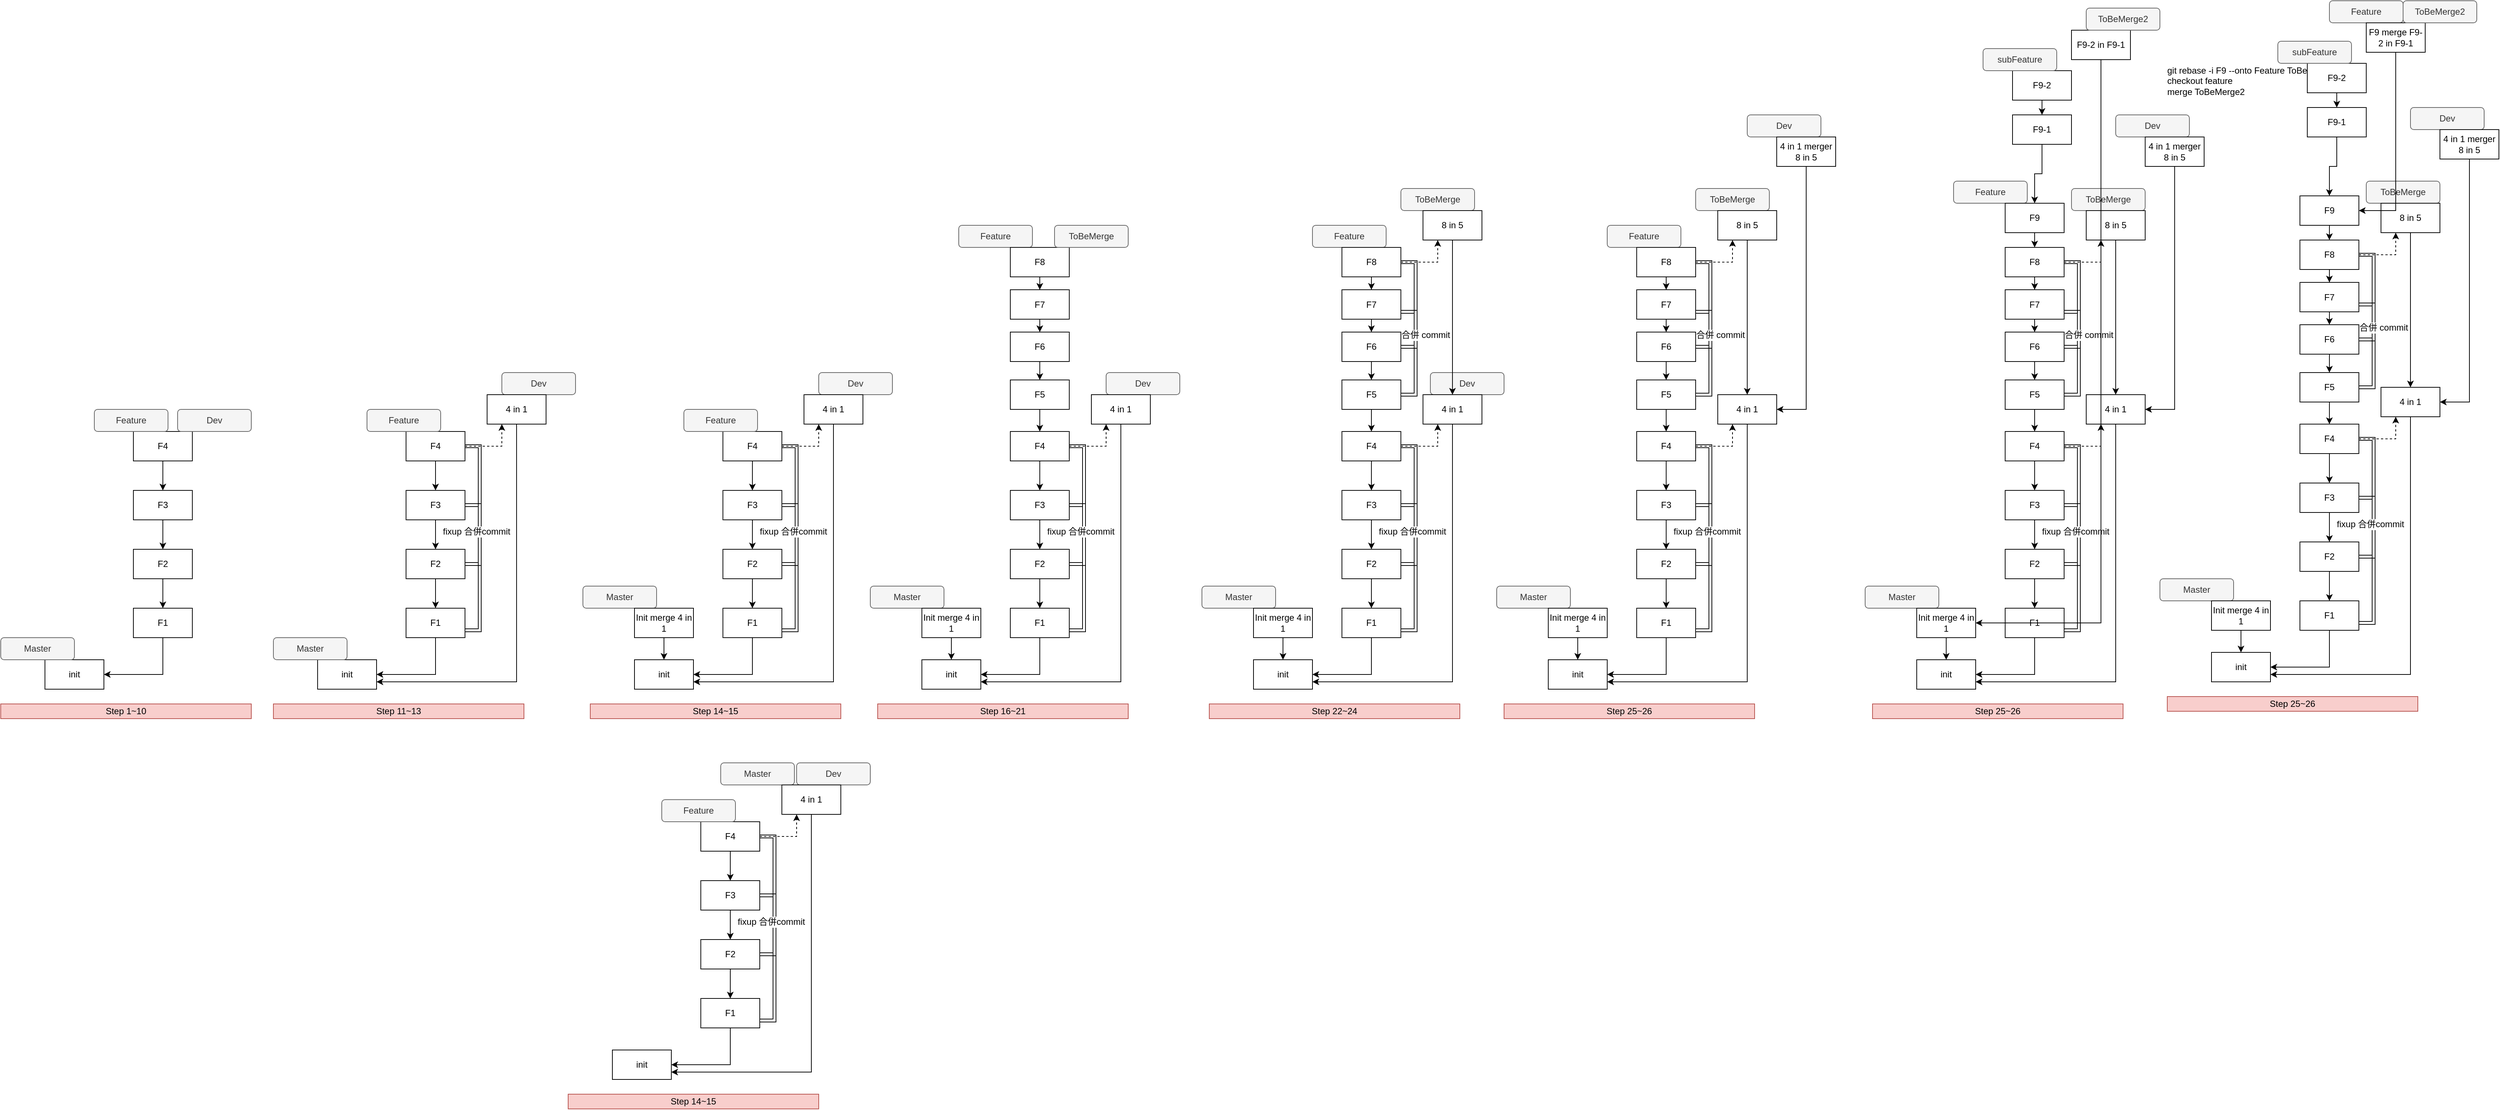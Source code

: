 <mxfile version="10.8.0" type="github"><diagram id="5n1NIGyPZ_aDCbrONRBm" name="Page-1"><mxGraphModel dx="3792" dy="1990" grid="1" gridSize="10" guides="1" tooltips="1" connect="1" arrows="1" fold="1" page="1" pageScale="1" pageWidth="827" pageHeight="1169" math="0" shadow="0"><root><mxCell id="0"/><mxCell id="1" parent="0"/><mxCell id="LHEJx3aKFi3ai15IeEkY-32" value="init&lt;br&gt;" style="rounded=0;whiteSpace=wrap;html=1;" parent="1" vertex="1"><mxGeometry x="-1710" y="600" width="80" height="40" as="geometry"/></mxCell><mxCell id="LHEJx3aKFi3ai15IeEkY-33" style="edgeStyle=orthogonalEdgeStyle;rounded=0;orthogonalLoop=1;jettySize=auto;html=1;exitX=0.5;exitY=1;exitDx=0;exitDy=0;entryX=1;entryY=0.5;entryDx=0;entryDy=0;" parent="1" source="LHEJx3aKFi3ai15IeEkY-34" target="LHEJx3aKFi3ai15IeEkY-32" edge="1"><mxGeometry relative="1" as="geometry"/></mxCell><mxCell id="LHEJx3aKFi3ai15IeEkY-34" value="F1" style="rounded=0;whiteSpace=wrap;html=1;" parent="1" vertex="1"><mxGeometry x="-1590" y="530" width="80" height="40" as="geometry"/></mxCell><mxCell id="LHEJx3aKFi3ai15IeEkY-35" style="edgeStyle=orthogonalEdgeStyle;rounded=0;orthogonalLoop=1;jettySize=auto;html=1;exitX=0.5;exitY=1;exitDx=0;exitDy=0;" parent="1" source="LHEJx3aKFi3ai15IeEkY-36" target="LHEJx3aKFi3ai15IeEkY-34" edge="1"><mxGeometry relative="1" as="geometry"/></mxCell><mxCell id="LHEJx3aKFi3ai15IeEkY-36" value="F2" style="rounded=0;whiteSpace=wrap;html=1;" parent="1" vertex="1"><mxGeometry x="-1590" y="450" width="80" height="40" as="geometry"/></mxCell><mxCell id="LHEJx3aKFi3ai15IeEkY-37" style="edgeStyle=orthogonalEdgeStyle;rounded=0;orthogonalLoop=1;jettySize=auto;html=1;exitX=0.5;exitY=1;exitDx=0;exitDy=0;entryX=0.5;entryY=0;entryDx=0;entryDy=0;" parent="1" source="LHEJx3aKFi3ai15IeEkY-38" target="LHEJx3aKFi3ai15IeEkY-36" edge="1"><mxGeometry relative="1" as="geometry"/></mxCell><mxCell id="LHEJx3aKFi3ai15IeEkY-38" value="F3" style="rounded=0;whiteSpace=wrap;html=1;" parent="1" vertex="1"><mxGeometry x="-1590" y="370" width="80" height="40" as="geometry"/></mxCell><mxCell id="LHEJx3aKFi3ai15IeEkY-39" style="edgeStyle=orthogonalEdgeStyle;rounded=0;orthogonalLoop=1;jettySize=auto;html=1;exitX=0.5;exitY=1;exitDx=0;exitDy=0;entryX=0.5;entryY=0;entryDx=0;entryDy=0;" parent="1" source="LHEJx3aKFi3ai15IeEkY-40" target="LHEJx3aKFi3ai15IeEkY-38" edge="1"><mxGeometry relative="1" as="geometry"/></mxCell><mxCell id="LHEJx3aKFi3ai15IeEkY-40" value="F4" style="rounded=0;whiteSpace=wrap;html=1;" parent="1" vertex="1"><mxGeometry x="-1590" y="290" width="80" height="40" as="geometry"/></mxCell><mxCell id="LHEJx3aKFi3ai15IeEkY-42" value="Master" style="rounded=1;whiteSpace=wrap;html=1;fillColor=#f5f5f5;strokeColor=#666666;fontColor=#333333;" parent="1" vertex="1"><mxGeometry x="-1770" y="570" width="100" height="30" as="geometry"/></mxCell><mxCell id="LHEJx3aKFi3ai15IeEkY-53" value="Feature" style="rounded=1;whiteSpace=wrap;html=1;fillColor=#f5f5f5;strokeColor=#666666;fontColor=#333333;" parent="1" vertex="1"><mxGeometry x="-1643" y="260" width="100" height="30" as="geometry"/></mxCell><mxCell id="LHEJx3aKFi3ai15IeEkY-54" value="Dev" style="rounded=1;whiteSpace=wrap;html=1;fillColor=#f5f5f5;strokeColor=#666666;fontColor=#333333;" parent="1" vertex="1"><mxGeometry x="-1530" y="260" width="100" height="30" as="geometry"/></mxCell><mxCell id="LHEJx3aKFi3ai15IeEkY-55" value="Step 1~10" style="rounded=0;whiteSpace=wrap;html=1;fillColor=#f8cecc;strokeColor=#b85450;" parent="1" vertex="1"><mxGeometry x="-1770" y="660" width="340" height="20" as="geometry"/></mxCell><mxCell id="x_mPxjLTtzaCbzFs-VxB-2" value="init&lt;br&gt;" style="rounded=0;whiteSpace=wrap;html=1;" vertex="1" parent="1"><mxGeometry x="-1340" y="600" width="80" height="40" as="geometry"/></mxCell><mxCell id="x_mPxjLTtzaCbzFs-VxB-3" style="edgeStyle=orthogonalEdgeStyle;rounded=0;orthogonalLoop=1;jettySize=auto;html=1;exitX=0.5;exitY=1;exitDx=0;exitDy=0;entryX=1;entryY=0.5;entryDx=0;entryDy=0;" edge="1" parent="1" source="x_mPxjLTtzaCbzFs-VxB-4" target="x_mPxjLTtzaCbzFs-VxB-2"><mxGeometry relative="1" as="geometry"/></mxCell><mxCell id="x_mPxjLTtzaCbzFs-VxB-4" value="F1" style="rounded=0;whiteSpace=wrap;html=1;" vertex="1" parent="1"><mxGeometry x="-1220" y="530" width="80" height="40" as="geometry"/></mxCell><mxCell id="x_mPxjLTtzaCbzFs-VxB-5" style="edgeStyle=orthogonalEdgeStyle;rounded=0;orthogonalLoop=1;jettySize=auto;html=1;exitX=0.5;exitY=1;exitDx=0;exitDy=0;" edge="1" parent="1" source="x_mPxjLTtzaCbzFs-VxB-6" target="x_mPxjLTtzaCbzFs-VxB-4"><mxGeometry relative="1" as="geometry"/></mxCell><mxCell id="x_mPxjLTtzaCbzFs-VxB-6" value="F2" style="rounded=0;whiteSpace=wrap;html=1;" vertex="1" parent="1"><mxGeometry x="-1220" y="450" width="80" height="40" as="geometry"/></mxCell><mxCell id="x_mPxjLTtzaCbzFs-VxB-7" style="edgeStyle=orthogonalEdgeStyle;rounded=0;orthogonalLoop=1;jettySize=auto;html=1;exitX=0.5;exitY=1;exitDx=0;exitDy=0;entryX=0.5;entryY=0;entryDx=0;entryDy=0;" edge="1" parent="1" source="x_mPxjLTtzaCbzFs-VxB-8" target="x_mPxjLTtzaCbzFs-VxB-6"><mxGeometry relative="1" as="geometry"/></mxCell><mxCell id="x_mPxjLTtzaCbzFs-VxB-18" style="edgeStyle=orthogonalEdgeStyle;shape=link;rounded=0;orthogonalLoop=1;jettySize=auto;html=1;exitX=1;exitY=0.5;exitDx=0;exitDy=0;entryX=1;entryY=0.5;entryDx=0;entryDy=0;" edge="1" parent="1" source="x_mPxjLTtzaCbzFs-VxB-8" target="x_mPxjLTtzaCbzFs-VxB-6"><mxGeometry relative="1" as="geometry"/></mxCell><mxCell id="x_mPxjLTtzaCbzFs-VxB-8" value="F3" style="rounded=0;whiteSpace=wrap;html=1;" vertex="1" parent="1"><mxGeometry x="-1220" y="370" width="80" height="40" as="geometry"/></mxCell><mxCell id="x_mPxjLTtzaCbzFs-VxB-9" style="edgeStyle=orthogonalEdgeStyle;rounded=0;orthogonalLoop=1;jettySize=auto;html=1;exitX=0.5;exitY=1;exitDx=0;exitDy=0;entryX=0.5;entryY=0;entryDx=0;entryDy=0;" edge="1" parent="1" source="x_mPxjLTtzaCbzFs-VxB-10" target="x_mPxjLTtzaCbzFs-VxB-8"><mxGeometry relative="1" as="geometry"/></mxCell><mxCell id="x_mPxjLTtzaCbzFs-VxB-17" style="edgeStyle=orthogonalEdgeStyle;rounded=0;orthogonalLoop=1;jettySize=auto;html=1;exitX=1;exitY=0.5;exitDx=0;exitDy=0;entryX=1;entryY=0.75;entryDx=0;entryDy=0;shape=link;" edge="1" parent="1" source="x_mPxjLTtzaCbzFs-VxB-10" target="x_mPxjLTtzaCbzFs-VxB-4"><mxGeometry relative="1" as="geometry"/></mxCell><mxCell id="x_mPxjLTtzaCbzFs-VxB-21" value="fixup 合併commit&amp;nbsp;" style="text;html=1;resizable=0;points=[];align=center;verticalAlign=middle;labelBackgroundColor=#ffffff;" vertex="1" connectable="0" parent="x_mPxjLTtzaCbzFs-VxB-17"><mxGeometry x="-0.062" y="-3" relative="1" as="geometry"><mxPoint as="offset"/></mxGeometry></mxCell><mxCell id="x_mPxjLTtzaCbzFs-VxB-69" style="edgeStyle=orthogonalEdgeStyle;rounded=0;orthogonalLoop=1;jettySize=auto;html=1;exitX=1;exitY=0.5;exitDx=0;exitDy=0;entryX=0.25;entryY=1;entryDx=0;entryDy=0;dashed=1;" edge="1" parent="1" source="x_mPxjLTtzaCbzFs-VxB-10" target="x_mPxjLTtzaCbzFs-VxB-15"><mxGeometry relative="1" as="geometry"/></mxCell><mxCell id="x_mPxjLTtzaCbzFs-VxB-10" value="F4" style="rounded=0;whiteSpace=wrap;html=1;" vertex="1" parent="1"><mxGeometry x="-1220" y="290" width="80" height="40" as="geometry"/></mxCell><mxCell id="x_mPxjLTtzaCbzFs-VxB-11" value="Master" style="rounded=1;whiteSpace=wrap;html=1;fillColor=#f5f5f5;strokeColor=#666666;fontColor=#333333;" vertex="1" parent="1"><mxGeometry x="-1400" y="570" width="100" height="30" as="geometry"/></mxCell><mxCell id="x_mPxjLTtzaCbzFs-VxB-12" value="Feature" style="rounded=1;whiteSpace=wrap;html=1;fillColor=#f5f5f5;strokeColor=#666666;fontColor=#333333;" vertex="1" parent="1"><mxGeometry x="-1273" y="260" width="100" height="30" as="geometry"/></mxCell><mxCell id="x_mPxjLTtzaCbzFs-VxB-13" value="Dev" style="rounded=1;whiteSpace=wrap;html=1;fillColor=#f5f5f5;strokeColor=#666666;fontColor=#333333;" vertex="1" parent="1"><mxGeometry x="-1090" y="210" width="100" height="30" as="geometry"/></mxCell><mxCell id="x_mPxjLTtzaCbzFs-VxB-14" value="Step 11~13" style="rounded=0;whiteSpace=wrap;html=1;fillColor=#f8cecc;strokeColor=#b85450;" vertex="1" parent="1"><mxGeometry x="-1400" y="660" width="340" height="20" as="geometry"/></mxCell><mxCell id="x_mPxjLTtzaCbzFs-VxB-68" style="edgeStyle=orthogonalEdgeStyle;rounded=0;orthogonalLoop=1;jettySize=auto;html=1;exitX=0.5;exitY=1;exitDx=0;exitDy=0;entryX=1;entryY=0.75;entryDx=0;entryDy=0;" edge="1" parent="1" source="x_mPxjLTtzaCbzFs-VxB-15" target="x_mPxjLTtzaCbzFs-VxB-2"><mxGeometry relative="1" as="geometry"/></mxCell><mxCell id="x_mPxjLTtzaCbzFs-VxB-15" value="4 in 1" style="rounded=0;whiteSpace=wrap;html=1;" vertex="1" parent="1"><mxGeometry x="-1110" y="240" width="80" height="40" as="geometry"/></mxCell><mxCell id="x_mPxjLTtzaCbzFs-VxB-23" value="init&lt;br&gt;" style="rounded=0;whiteSpace=wrap;html=1;" vertex="1" parent="1"><mxGeometry x="-910" y="600" width="80" height="40" as="geometry"/></mxCell><mxCell id="x_mPxjLTtzaCbzFs-VxB-24" style="edgeStyle=orthogonalEdgeStyle;rounded=0;orthogonalLoop=1;jettySize=auto;html=1;exitX=0.5;exitY=1;exitDx=0;exitDy=0;entryX=1;entryY=0.5;entryDx=0;entryDy=0;" edge="1" parent="1" source="x_mPxjLTtzaCbzFs-VxB-25" target="x_mPxjLTtzaCbzFs-VxB-23"><mxGeometry relative="1" as="geometry"/></mxCell><mxCell id="x_mPxjLTtzaCbzFs-VxB-25" value="F1" style="rounded=0;whiteSpace=wrap;html=1;" vertex="1" parent="1"><mxGeometry x="-790" y="530" width="80" height="40" as="geometry"/></mxCell><mxCell id="x_mPxjLTtzaCbzFs-VxB-26" style="edgeStyle=orthogonalEdgeStyle;rounded=0;orthogonalLoop=1;jettySize=auto;html=1;exitX=0.5;exitY=1;exitDx=0;exitDy=0;" edge="1" parent="1" source="x_mPxjLTtzaCbzFs-VxB-27" target="x_mPxjLTtzaCbzFs-VxB-25"><mxGeometry relative="1" as="geometry"/></mxCell><mxCell id="x_mPxjLTtzaCbzFs-VxB-27" value="F2" style="rounded=0;whiteSpace=wrap;html=1;" vertex="1" parent="1"><mxGeometry x="-790" y="450" width="80" height="40" as="geometry"/></mxCell><mxCell id="x_mPxjLTtzaCbzFs-VxB-28" style="edgeStyle=orthogonalEdgeStyle;rounded=0;orthogonalLoop=1;jettySize=auto;html=1;exitX=0.5;exitY=1;exitDx=0;exitDy=0;entryX=0.5;entryY=0;entryDx=0;entryDy=0;" edge="1" parent="1" source="x_mPxjLTtzaCbzFs-VxB-30" target="x_mPxjLTtzaCbzFs-VxB-27"><mxGeometry relative="1" as="geometry"/></mxCell><mxCell id="x_mPxjLTtzaCbzFs-VxB-29" style="edgeStyle=orthogonalEdgeStyle;shape=link;rounded=0;orthogonalLoop=1;jettySize=auto;html=1;exitX=1;exitY=0.5;exitDx=0;exitDy=0;entryX=1;entryY=0.5;entryDx=0;entryDy=0;" edge="1" parent="1" source="x_mPxjLTtzaCbzFs-VxB-30" target="x_mPxjLTtzaCbzFs-VxB-27"><mxGeometry relative="1" as="geometry"/></mxCell><mxCell id="x_mPxjLTtzaCbzFs-VxB-30" value="F3" style="rounded=0;whiteSpace=wrap;html=1;" vertex="1" parent="1"><mxGeometry x="-790" y="370" width="80" height="40" as="geometry"/></mxCell><mxCell id="x_mPxjLTtzaCbzFs-VxB-31" style="edgeStyle=orthogonalEdgeStyle;rounded=0;orthogonalLoop=1;jettySize=auto;html=1;exitX=0.5;exitY=1;exitDx=0;exitDy=0;entryX=0.5;entryY=0;entryDx=0;entryDy=0;" edge="1" parent="1" source="x_mPxjLTtzaCbzFs-VxB-34" target="x_mPxjLTtzaCbzFs-VxB-30"><mxGeometry relative="1" as="geometry"/></mxCell><mxCell id="x_mPxjLTtzaCbzFs-VxB-32" style="edgeStyle=orthogonalEdgeStyle;rounded=0;orthogonalLoop=1;jettySize=auto;html=1;exitX=1;exitY=0.5;exitDx=0;exitDy=0;entryX=1;entryY=0.75;entryDx=0;entryDy=0;shape=link;" edge="1" parent="1" source="x_mPxjLTtzaCbzFs-VxB-34" target="x_mPxjLTtzaCbzFs-VxB-25"><mxGeometry relative="1" as="geometry"/></mxCell><mxCell id="x_mPxjLTtzaCbzFs-VxB-33" value="fixup 合併commit&amp;nbsp;" style="text;html=1;resizable=0;points=[];align=center;verticalAlign=middle;labelBackgroundColor=#ffffff;" vertex="1" connectable="0" parent="x_mPxjLTtzaCbzFs-VxB-32"><mxGeometry x="-0.062" y="-3" relative="1" as="geometry"><mxPoint as="offset"/></mxGeometry></mxCell><mxCell id="x_mPxjLTtzaCbzFs-VxB-71" style="edgeStyle=orthogonalEdgeStyle;rounded=0;orthogonalLoop=1;jettySize=auto;html=1;exitX=1;exitY=0.5;exitDx=0;exitDy=0;entryX=0.25;entryY=1;entryDx=0;entryDy=0;dashed=1;" edge="1" parent="1" source="x_mPxjLTtzaCbzFs-VxB-34" target="x_mPxjLTtzaCbzFs-VxB-40"><mxGeometry relative="1" as="geometry"/></mxCell><mxCell id="x_mPxjLTtzaCbzFs-VxB-34" value="F4" style="rounded=0;whiteSpace=wrap;html=1;" vertex="1" parent="1"><mxGeometry x="-790" y="290" width="80" height="40" as="geometry"/></mxCell><mxCell id="x_mPxjLTtzaCbzFs-VxB-35" value="Master" style="rounded=1;whiteSpace=wrap;html=1;fillColor=#f5f5f5;strokeColor=#666666;fontColor=#333333;" vertex="1" parent="1"><mxGeometry x="-980" y="500" width="100" height="30" as="geometry"/></mxCell><mxCell id="x_mPxjLTtzaCbzFs-VxB-36" value="Feature" style="rounded=1;whiteSpace=wrap;html=1;fillColor=#f5f5f5;strokeColor=#666666;fontColor=#333333;" vertex="1" parent="1"><mxGeometry x="-843" y="260" width="100" height="30" as="geometry"/></mxCell><mxCell id="x_mPxjLTtzaCbzFs-VxB-37" value="Dev" style="rounded=1;whiteSpace=wrap;html=1;fillColor=#f5f5f5;strokeColor=#666666;fontColor=#333333;" vertex="1" parent="1"><mxGeometry x="-660" y="210" width="100" height="30" as="geometry"/></mxCell><mxCell id="x_mPxjLTtzaCbzFs-VxB-38" value="Step 14~15" style="rounded=0;whiteSpace=wrap;html=1;fillColor=#f8cecc;strokeColor=#b85450;" vertex="1" parent="1"><mxGeometry x="-970" y="660" width="340" height="20" as="geometry"/></mxCell><mxCell id="x_mPxjLTtzaCbzFs-VxB-73" style="edgeStyle=orthogonalEdgeStyle;rounded=0;orthogonalLoop=1;jettySize=auto;html=1;exitX=0.5;exitY=1;exitDx=0;exitDy=0;entryX=1;entryY=0.75;entryDx=0;entryDy=0;" edge="1" parent="1" source="x_mPxjLTtzaCbzFs-VxB-40" target="x_mPxjLTtzaCbzFs-VxB-23"><mxGeometry relative="1" as="geometry"/></mxCell><mxCell id="x_mPxjLTtzaCbzFs-VxB-40" value="4 in 1" style="rounded=0;whiteSpace=wrap;html=1;" vertex="1" parent="1"><mxGeometry x="-680" y="240" width="80" height="40" as="geometry"/></mxCell><mxCell id="x_mPxjLTtzaCbzFs-VxB-42" style="edgeStyle=orthogonalEdgeStyle;rounded=0;orthogonalLoop=1;jettySize=auto;html=1;exitX=0.5;exitY=1;exitDx=0;exitDy=0;entryX=0.5;entryY=0;entryDx=0;entryDy=0;" edge="1" parent="1" source="x_mPxjLTtzaCbzFs-VxB-41" target="x_mPxjLTtzaCbzFs-VxB-23"><mxGeometry relative="1" as="geometry"/></mxCell><mxCell id="x_mPxjLTtzaCbzFs-VxB-41" value="Init merge 4 in 1" style="rounded=0;whiteSpace=wrap;html=1;" vertex="1" parent="1"><mxGeometry x="-910" y="530" width="80" height="40" as="geometry"/></mxCell><mxCell id="x_mPxjLTtzaCbzFs-VxB-43" value="init&lt;br&gt;" style="rounded=0;whiteSpace=wrap;html=1;" vertex="1" parent="1"><mxGeometry x="-520" y="600" width="80" height="40" as="geometry"/></mxCell><mxCell id="x_mPxjLTtzaCbzFs-VxB-44" style="edgeStyle=orthogonalEdgeStyle;rounded=0;orthogonalLoop=1;jettySize=auto;html=1;exitX=0.5;exitY=1;exitDx=0;exitDy=0;entryX=1;entryY=0.5;entryDx=0;entryDy=0;" edge="1" parent="1" source="x_mPxjLTtzaCbzFs-VxB-45" target="x_mPxjLTtzaCbzFs-VxB-43"><mxGeometry relative="1" as="geometry"/></mxCell><mxCell id="x_mPxjLTtzaCbzFs-VxB-45" value="F1" style="rounded=0;whiteSpace=wrap;html=1;" vertex="1" parent="1"><mxGeometry x="-400" y="530" width="80" height="40" as="geometry"/></mxCell><mxCell id="x_mPxjLTtzaCbzFs-VxB-46" style="edgeStyle=orthogonalEdgeStyle;rounded=0;orthogonalLoop=1;jettySize=auto;html=1;exitX=0.5;exitY=1;exitDx=0;exitDy=0;" edge="1" parent="1" source="x_mPxjLTtzaCbzFs-VxB-47" target="x_mPxjLTtzaCbzFs-VxB-45"><mxGeometry relative="1" as="geometry"/></mxCell><mxCell id="x_mPxjLTtzaCbzFs-VxB-47" value="F2" style="rounded=0;whiteSpace=wrap;html=1;" vertex="1" parent="1"><mxGeometry x="-400" y="450" width="80" height="40" as="geometry"/></mxCell><mxCell id="x_mPxjLTtzaCbzFs-VxB-48" style="edgeStyle=orthogonalEdgeStyle;rounded=0;orthogonalLoop=1;jettySize=auto;html=1;exitX=0.5;exitY=1;exitDx=0;exitDy=0;entryX=0.5;entryY=0;entryDx=0;entryDy=0;" edge="1" parent="1" source="x_mPxjLTtzaCbzFs-VxB-50" target="x_mPxjLTtzaCbzFs-VxB-47"><mxGeometry relative="1" as="geometry"/></mxCell><mxCell id="x_mPxjLTtzaCbzFs-VxB-49" style="edgeStyle=orthogonalEdgeStyle;shape=link;rounded=0;orthogonalLoop=1;jettySize=auto;html=1;exitX=1;exitY=0.5;exitDx=0;exitDy=0;entryX=1;entryY=0.5;entryDx=0;entryDy=0;" edge="1" parent="1" source="x_mPxjLTtzaCbzFs-VxB-50" target="x_mPxjLTtzaCbzFs-VxB-47"><mxGeometry relative="1" as="geometry"/></mxCell><mxCell id="x_mPxjLTtzaCbzFs-VxB-50" value="F3" style="rounded=0;whiteSpace=wrap;html=1;" vertex="1" parent="1"><mxGeometry x="-400" y="370" width="80" height="40" as="geometry"/></mxCell><mxCell id="x_mPxjLTtzaCbzFs-VxB-51" style="edgeStyle=orthogonalEdgeStyle;rounded=0;orthogonalLoop=1;jettySize=auto;html=1;exitX=0.5;exitY=1;exitDx=0;exitDy=0;entryX=0.5;entryY=0;entryDx=0;entryDy=0;" edge="1" parent="1" source="x_mPxjLTtzaCbzFs-VxB-54" target="x_mPxjLTtzaCbzFs-VxB-50"><mxGeometry relative="1" as="geometry"/></mxCell><mxCell id="x_mPxjLTtzaCbzFs-VxB-52" style="edgeStyle=orthogonalEdgeStyle;rounded=0;orthogonalLoop=1;jettySize=auto;html=1;exitX=1;exitY=0.5;exitDx=0;exitDy=0;entryX=1;entryY=0.75;entryDx=0;entryDy=0;shape=link;" edge="1" parent="1" source="x_mPxjLTtzaCbzFs-VxB-54" target="x_mPxjLTtzaCbzFs-VxB-45"><mxGeometry relative="1" as="geometry"/></mxCell><mxCell id="x_mPxjLTtzaCbzFs-VxB-53" value="fixup 合併commit&amp;nbsp;" style="text;html=1;resizable=0;points=[];align=center;verticalAlign=middle;labelBackgroundColor=#ffffff;" vertex="1" connectable="0" parent="x_mPxjLTtzaCbzFs-VxB-52"><mxGeometry x="-0.062" y="-3" relative="1" as="geometry"><mxPoint as="offset"/></mxGeometry></mxCell><mxCell id="x_mPxjLTtzaCbzFs-VxB-75" style="edgeStyle=orthogonalEdgeStyle;rounded=0;orthogonalLoop=1;jettySize=auto;html=1;exitX=1;exitY=0.5;exitDx=0;exitDy=0;entryX=0.25;entryY=1;entryDx=0;entryDy=0;dashed=1;" edge="1" parent="1" source="x_mPxjLTtzaCbzFs-VxB-54" target="x_mPxjLTtzaCbzFs-VxB-60"><mxGeometry relative="1" as="geometry"/></mxCell><mxCell id="x_mPxjLTtzaCbzFs-VxB-54" value="F4" style="rounded=0;whiteSpace=wrap;html=1;" vertex="1" parent="1"><mxGeometry x="-400" y="290" width="80" height="40" as="geometry"/></mxCell><mxCell id="x_mPxjLTtzaCbzFs-VxB-55" value="Master" style="rounded=1;whiteSpace=wrap;html=1;fillColor=#f5f5f5;strokeColor=#666666;fontColor=#333333;" vertex="1" parent="1"><mxGeometry x="-590" y="500" width="100" height="30" as="geometry"/></mxCell><mxCell id="x_mPxjLTtzaCbzFs-VxB-57" value="Dev" style="rounded=1;whiteSpace=wrap;html=1;fillColor=#f5f5f5;strokeColor=#666666;fontColor=#333333;" vertex="1" parent="1"><mxGeometry x="-270" y="210" width="100" height="30" as="geometry"/></mxCell><mxCell id="x_mPxjLTtzaCbzFs-VxB-58" value="Step 16~21" style="rounded=0;whiteSpace=wrap;html=1;fillColor=#f8cecc;strokeColor=#b85450;" vertex="1" parent="1"><mxGeometry x="-580" y="660" width="340" height="20" as="geometry"/></mxCell><mxCell id="x_mPxjLTtzaCbzFs-VxB-72" style="edgeStyle=orthogonalEdgeStyle;rounded=0;orthogonalLoop=1;jettySize=auto;html=1;exitX=0.5;exitY=1;exitDx=0;exitDy=0;entryX=1;entryY=0.75;entryDx=0;entryDy=0;" edge="1" parent="1" source="x_mPxjLTtzaCbzFs-VxB-60" target="x_mPxjLTtzaCbzFs-VxB-43"><mxGeometry relative="1" as="geometry"/></mxCell><mxCell id="x_mPxjLTtzaCbzFs-VxB-60" value="4 in 1" style="rounded=0;whiteSpace=wrap;html=1;" vertex="1" parent="1"><mxGeometry x="-290" y="240" width="80" height="40" as="geometry"/></mxCell><mxCell id="x_mPxjLTtzaCbzFs-VxB-61" style="edgeStyle=orthogonalEdgeStyle;rounded=0;orthogonalLoop=1;jettySize=auto;html=1;exitX=0.5;exitY=1;exitDx=0;exitDy=0;entryX=0.5;entryY=0;entryDx=0;entryDy=0;" edge="1" parent="1" source="x_mPxjLTtzaCbzFs-VxB-62" target="x_mPxjLTtzaCbzFs-VxB-43"><mxGeometry relative="1" as="geometry"/></mxCell><mxCell id="x_mPxjLTtzaCbzFs-VxB-62" value="Init merge 4 in 1" style="rounded=0;whiteSpace=wrap;html=1;" vertex="1" parent="1"><mxGeometry x="-520" y="530" width="80" height="40" as="geometry"/></mxCell><mxCell id="x_mPxjLTtzaCbzFs-VxB-76" value="Feature" style="rounded=1;whiteSpace=wrap;html=1;fillColor=#f5f5f5;strokeColor=#666666;fontColor=#333333;" vertex="1" parent="1"><mxGeometry x="-470" y="10" width="100" height="30" as="geometry"/></mxCell><mxCell id="x_mPxjLTtzaCbzFs-VxB-77" style="edgeStyle=orthogonalEdgeStyle;rounded=0;orthogonalLoop=1;jettySize=auto;html=1;exitX=0.5;exitY=1;exitDx=0;exitDy=0;entryX=0.5;entryY=0;entryDx=0;entryDy=0;" edge="1" parent="1" source="x_mPxjLTtzaCbzFs-VxB-78"><mxGeometry relative="1" as="geometry"><mxPoint x="-360" y="290" as="targetPoint"/></mxGeometry></mxCell><mxCell id="x_mPxjLTtzaCbzFs-VxB-78" value="F5" style="rounded=0;whiteSpace=wrap;html=1;" vertex="1" parent="1"><mxGeometry x="-400" y="220" width="80" height="40" as="geometry"/></mxCell><mxCell id="x_mPxjLTtzaCbzFs-VxB-79" style="edgeStyle=orthogonalEdgeStyle;rounded=0;orthogonalLoop=1;jettySize=auto;html=1;exitX=0.5;exitY=1;exitDx=0;exitDy=0;" edge="1" parent="1" source="x_mPxjLTtzaCbzFs-VxB-80" target="x_mPxjLTtzaCbzFs-VxB-82"><mxGeometry relative="1" as="geometry"/></mxCell><mxCell id="x_mPxjLTtzaCbzFs-VxB-80" value="F8" style="rounded=0;whiteSpace=wrap;html=1;" vertex="1" parent="1"><mxGeometry x="-400" y="40" width="80" height="40" as="geometry"/></mxCell><mxCell id="x_mPxjLTtzaCbzFs-VxB-81" style="edgeStyle=orthogonalEdgeStyle;rounded=0;orthogonalLoop=1;jettySize=auto;html=1;exitX=0.5;exitY=1;exitDx=0;exitDy=0;entryX=0.5;entryY=0;entryDx=0;entryDy=0;" edge="1" parent="1" source="x_mPxjLTtzaCbzFs-VxB-82" target="x_mPxjLTtzaCbzFs-VxB-84"><mxGeometry relative="1" as="geometry"/></mxCell><mxCell id="x_mPxjLTtzaCbzFs-VxB-82" value="F7" style="rounded=0;whiteSpace=wrap;html=1;" vertex="1" parent="1"><mxGeometry x="-400" y="97.5" width="80" height="40" as="geometry"/></mxCell><mxCell id="x_mPxjLTtzaCbzFs-VxB-83" style="edgeStyle=orthogonalEdgeStyle;rounded=0;orthogonalLoop=1;jettySize=auto;html=1;exitX=0.5;exitY=1;exitDx=0;exitDy=0;" edge="1" parent="1" source="x_mPxjLTtzaCbzFs-VxB-84" target="x_mPxjLTtzaCbzFs-VxB-78"><mxGeometry relative="1" as="geometry"/></mxCell><mxCell id="x_mPxjLTtzaCbzFs-VxB-84" value="F6" style="rounded=0;whiteSpace=wrap;html=1;" vertex="1" parent="1"><mxGeometry x="-400" y="155" width="80" height="40" as="geometry"/></mxCell><mxCell id="x_mPxjLTtzaCbzFs-VxB-85" value="ToBeMerge" style="rounded=1;whiteSpace=wrap;html=1;fillColor=#f5f5f5;strokeColor=#666666;fontColor=#333333;" vertex="1" parent="1"><mxGeometry x="-340" y="10" width="100" height="30" as="geometry"/></mxCell><mxCell id="x_mPxjLTtzaCbzFs-VxB-86" value="init&lt;br&gt;" style="rounded=0;whiteSpace=wrap;html=1;" vertex="1" parent="1"><mxGeometry x="-70" y="600" width="80" height="40" as="geometry"/></mxCell><mxCell id="x_mPxjLTtzaCbzFs-VxB-87" style="edgeStyle=orthogonalEdgeStyle;rounded=0;orthogonalLoop=1;jettySize=auto;html=1;exitX=0.5;exitY=1;exitDx=0;exitDy=0;entryX=1;entryY=0.5;entryDx=0;entryDy=0;" edge="1" parent="1" source="x_mPxjLTtzaCbzFs-VxB-88" target="x_mPxjLTtzaCbzFs-VxB-86"><mxGeometry relative="1" as="geometry"/></mxCell><mxCell id="x_mPxjLTtzaCbzFs-VxB-88" value="F1" style="rounded=0;whiteSpace=wrap;html=1;" vertex="1" parent="1"><mxGeometry x="50" y="530" width="80" height="40" as="geometry"/></mxCell><mxCell id="x_mPxjLTtzaCbzFs-VxB-89" style="edgeStyle=orthogonalEdgeStyle;rounded=0;orthogonalLoop=1;jettySize=auto;html=1;exitX=0.5;exitY=1;exitDx=0;exitDy=0;" edge="1" parent="1" source="x_mPxjLTtzaCbzFs-VxB-90" target="x_mPxjLTtzaCbzFs-VxB-88"><mxGeometry relative="1" as="geometry"/></mxCell><mxCell id="x_mPxjLTtzaCbzFs-VxB-90" value="F2" style="rounded=0;whiteSpace=wrap;html=1;" vertex="1" parent="1"><mxGeometry x="50" y="450" width="80" height="40" as="geometry"/></mxCell><mxCell id="x_mPxjLTtzaCbzFs-VxB-91" style="edgeStyle=orthogonalEdgeStyle;rounded=0;orthogonalLoop=1;jettySize=auto;html=1;exitX=0.5;exitY=1;exitDx=0;exitDy=0;entryX=0.5;entryY=0;entryDx=0;entryDy=0;" edge="1" parent="1" source="x_mPxjLTtzaCbzFs-VxB-93" target="x_mPxjLTtzaCbzFs-VxB-90"><mxGeometry relative="1" as="geometry"/></mxCell><mxCell id="x_mPxjLTtzaCbzFs-VxB-92" style="edgeStyle=orthogonalEdgeStyle;shape=link;rounded=0;orthogonalLoop=1;jettySize=auto;html=1;exitX=1;exitY=0.5;exitDx=0;exitDy=0;entryX=1;entryY=0.5;entryDx=0;entryDy=0;" edge="1" parent="1" source="x_mPxjLTtzaCbzFs-VxB-93" target="x_mPxjLTtzaCbzFs-VxB-90"><mxGeometry relative="1" as="geometry"/></mxCell><mxCell id="x_mPxjLTtzaCbzFs-VxB-93" value="F3" style="rounded=0;whiteSpace=wrap;html=1;" vertex="1" parent="1"><mxGeometry x="50" y="370" width="80" height="40" as="geometry"/></mxCell><mxCell id="x_mPxjLTtzaCbzFs-VxB-94" style="edgeStyle=orthogonalEdgeStyle;rounded=0;orthogonalLoop=1;jettySize=auto;html=1;exitX=0.5;exitY=1;exitDx=0;exitDy=0;entryX=0.5;entryY=0;entryDx=0;entryDy=0;" edge="1" parent="1" source="x_mPxjLTtzaCbzFs-VxB-98" target="x_mPxjLTtzaCbzFs-VxB-93"><mxGeometry relative="1" as="geometry"/></mxCell><mxCell id="x_mPxjLTtzaCbzFs-VxB-95" style="edgeStyle=orthogonalEdgeStyle;rounded=0;orthogonalLoop=1;jettySize=auto;html=1;exitX=1;exitY=0.5;exitDx=0;exitDy=0;entryX=1;entryY=0.75;entryDx=0;entryDy=0;shape=link;" edge="1" parent="1" source="x_mPxjLTtzaCbzFs-VxB-98" target="x_mPxjLTtzaCbzFs-VxB-88"><mxGeometry relative="1" as="geometry"/></mxCell><mxCell id="x_mPxjLTtzaCbzFs-VxB-96" value="fixup 合併commit&amp;nbsp;" style="text;html=1;resizable=0;points=[];align=center;verticalAlign=middle;labelBackgroundColor=#ffffff;" vertex="1" connectable="0" parent="x_mPxjLTtzaCbzFs-VxB-95"><mxGeometry x="-0.062" y="-3" relative="1" as="geometry"><mxPoint as="offset"/></mxGeometry></mxCell><mxCell id="x_mPxjLTtzaCbzFs-VxB-97" style="edgeStyle=orthogonalEdgeStyle;rounded=0;orthogonalLoop=1;jettySize=auto;html=1;exitX=1;exitY=0.5;exitDx=0;exitDy=0;entryX=0.25;entryY=1;entryDx=0;entryDy=0;dashed=1;" edge="1" parent="1" source="x_mPxjLTtzaCbzFs-VxB-98" target="x_mPxjLTtzaCbzFs-VxB-103"><mxGeometry relative="1" as="geometry"/></mxCell><mxCell id="x_mPxjLTtzaCbzFs-VxB-98" value="F4" style="rounded=0;whiteSpace=wrap;html=1;" vertex="1" parent="1"><mxGeometry x="50" y="290" width="80" height="40" as="geometry"/></mxCell><mxCell id="x_mPxjLTtzaCbzFs-VxB-99" value="Master" style="rounded=1;whiteSpace=wrap;html=1;fillColor=#f5f5f5;strokeColor=#666666;fontColor=#333333;" vertex="1" parent="1"><mxGeometry x="-140" y="500" width="100" height="30" as="geometry"/></mxCell><mxCell id="x_mPxjLTtzaCbzFs-VxB-100" value="Dev" style="rounded=1;whiteSpace=wrap;html=1;fillColor=#f5f5f5;strokeColor=#666666;fontColor=#333333;" vertex="1" parent="1"><mxGeometry x="170" y="210" width="100" height="30" as="geometry"/></mxCell><mxCell id="x_mPxjLTtzaCbzFs-VxB-101" value="Step 22~24" style="rounded=0;whiteSpace=wrap;html=1;fillColor=#f8cecc;strokeColor=#b85450;" vertex="1" parent="1"><mxGeometry x="-130" y="660" width="340" height="20" as="geometry"/></mxCell><mxCell id="x_mPxjLTtzaCbzFs-VxB-102" style="edgeStyle=orthogonalEdgeStyle;rounded=0;orthogonalLoop=1;jettySize=auto;html=1;exitX=0.5;exitY=1;exitDx=0;exitDy=0;entryX=1;entryY=0.75;entryDx=0;entryDy=0;" edge="1" parent="1" source="x_mPxjLTtzaCbzFs-VxB-103" target="x_mPxjLTtzaCbzFs-VxB-86"><mxGeometry relative="1" as="geometry"/></mxCell><mxCell id="x_mPxjLTtzaCbzFs-VxB-103" value="4 in 1" style="rounded=0;whiteSpace=wrap;html=1;" vertex="1" parent="1"><mxGeometry x="160" y="240" width="80" height="40" as="geometry"/></mxCell><mxCell id="x_mPxjLTtzaCbzFs-VxB-104" style="edgeStyle=orthogonalEdgeStyle;rounded=0;orthogonalLoop=1;jettySize=auto;html=1;exitX=0.5;exitY=1;exitDx=0;exitDy=0;entryX=0.5;entryY=0;entryDx=0;entryDy=0;" edge="1" parent="1" source="x_mPxjLTtzaCbzFs-VxB-105" target="x_mPxjLTtzaCbzFs-VxB-86"><mxGeometry relative="1" as="geometry"/></mxCell><mxCell id="x_mPxjLTtzaCbzFs-VxB-105" value="Init merge 4 in 1" style="rounded=0;whiteSpace=wrap;html=1;" vertex="1" parent="1"><mxGeometry x="-70" y="530" width="80" height="40" as="geometry"/></mxCell><mxCell id="x_mPxjLTtzaCbzFs-VxB-106" value="Feature" style="rounded=1;whiteSpace=wrap;html=1;fillColor=#f5f5f5;strokeColor=#666666;fontColor=#333333;" vertex="1" parent="1"><mxGeometry x="10" y="10" width="100" height="30" as="geometry"/></mxCell><mxCell id="x_mPxjLTtzaCbzFs-VxB-107" style="edgeStyle=orthogonalEdgeStyle;rounded=0;orthogonalLoop=1;jettySize=auto;html=1;exitX=0.5;exitY=1;exitDx=0;exitDy=0;entryX=0.5;entryY=0;entryDx=0;entryDy=0;" edge="1" parent="1" source="x_mPxjLTtzaCbzFs-VxB-108"><mxGeometry relative="1" as="geometry"><mxPoint x="90" y="290" as="targetPoint"/></mxGeometry></mxCell><mxCell id="x_mPxjLTtzaCbzFs-VxB-108" value="F5" style="rounded=0;whiteSpace=wrap;html=1;" vertex="1" parent="1"><mxGeometry x="50" y="220" width="80" height="40" as="geometry"/></mxCell><mxCell id="x_mPxjLTtzaCbzFs-VxB-109" style="edgeStyle=orthogonalEdgeStyle;rounded=0;orthogonalLoop=1;jettySize=auto;html=1;exitX=0.5;exitY=1;exitDx=0;exitDy=0;" edge="1" parent="1" source="x_mPxjLTtzaCbzFs-VxB-110" target="x_mPxjLTtzaCbzFs-VxB-112"><mxGeometry relative="1" as="geometry"/></mxCell><mxCell id="x_mPxjLTtzaCbzFs-VxB-116" style="edgeStyle=orthogonalEdgeStyle;rounded=0;orthogonalLoop=1;jettySize=auto;html=1;exitX=1;exitY=0.5;exitDx=0;exitDy=0;entryX=1;entryY=0.5;entryDx=0;entryDy=0;shape=link;" edge="1" parent="1" source="x_mPxjLTtzaCbzFs-VxB-110" target="x_mPxjLTtzaCbzFs-VxB-108"><mxGeometry relative="1" as="geometry"/></mxCell><mxCell id="x_mPxjLTtzaCbzFs-VxB-120" style="edgeStyle=orthogonalEdgeStyle;rounded=0;orthogonalLoop=1;jettySize=auto;html=1;exitX=1;exitY=0.5;exitDx=0;exitDy=0;entryX=0.25;entryY=1;entryDx=0;entryDy=0;dashed=1;" edge="1" parent="1" source="x_mPxjLTtzaCbzFs-VxB-110" target="x_mPxjLTtzaCbzFs-VxB-119"><mxGeometry relative="1" as="geometry"/></mxCell><mxCell id="x_mPxjLTtzaCbzFs-VxB-110" value="F8" style="rounded=0;whiteSpace=wrap;html=1;" vertex="1" parent="1"><mxGeometry x="50" y="40" width="80" height="40" as="geometry"/></mxCell><mxCell id="x_mPxjLTtzaCbzFs-VxB-111" style="edgeStyle=orthogonalEdgeStyle;rounded=0;orthogonalLoop=1;jettySize=auto;html=1;exitX=0.5;exitY=1;exitDx=0;exitDy=0;entryX=0.5;entryY=0;entryDx=0;entryDy=0;" edge="1" parent="1" source="x_mPxjLTtzaCbzFs-VxB-112" target="x_mPxjLTtzaCbzFs-VxB-114"><mxGeometry relative="1" as="geometry"/></mxCell><mxCell id="x_mPxjLTtzaCbzFs-VxB-117" style="edgeStyle=orthogonalEdgeStyle;rounded=0;orthogonalLoop=1;jettySize=auto;html=1;exitX=1;exitY=0.75;exitDx=0;exitDy=0;entryX=1;entryY=0.5;entryDx=0;entryDy=0;shape=link;" edge="1" parent="1" source="x_mPxjLTtzaCbzFs-VxB-112" target="x_mPxjLTtzaCbzFs-VxB-114"><mxGeometry relative="1" as="geometry"/></mxCell><mxCell id="x_mPxjLTtzaCbzFs-VxB-118" value="fixup 合併 commit" style="text;html=1;resizable=0;points=[];align=center;verticalAlign=middle;labelBackgroundColor=#ffffff;" vertex="1" connectable="0" parent="x_mPxjLTtzaCbzFs-VxB-117"><mxGeometry x="0.172" y="-1" relative="1" as="geometry"><mxPoint as="offset"/></mxGeometry></mxCell><mxCell id="x_mPxjLTtzaCbzFs-VxB-112" value="F7" style="rounded=0;whiteSpace=wrap;html=1;" vertex="1" parent="1"><mxGeometry x="50" y="97.5" width="80" height="40" as="geometry"/></mxCell><mxCell id="x_mPxjLTtzaCbzFs-VxB-113" style="edgeStyle=orthogonalEdgeStyle;rounded=0;orthogonalLoop=1;jettySize=auto;html=1;exitX=0.5;exitY=1;exitDx=0;exitDy=0;" edge="1" parent="1" source="x_mPxjLTtzaCbzFs-VxB-114" target="x_mPxjLTtzaCbzFs-VxB-108"><mxGeometry relative="1" as="geometry"/></mxCell><mxCell id="x_mPxjLTtzaCbzFs-VxB-114" value="F6" style="rounded=0;whiteSpace=wrap;html=1;" vertex="1" parent="1"><mxGeometry x="50" y="155" width="80" height="40" as="geometry"/></mxCell><mxCell id="x_mPxjLTtzaCbzFs-VxB-115" value="ToBeMerge" style="rounded=1;whiteSpace=wrap;html=1;fillColor=#f5f5f5;strokeColor=#666666;fontColor=#333333;" vertex="1" parent="1"><mxGeometry x="130" y="-40" width="100" height="30" as="geometry"/></mxCell><mxCell id="x_mPxjLTtzaCbzFs-VxB-121" style="edgeStyle=orthogonalEdgeStyle;rounded=0;orthogonalLoop=1;jettySize=auto;html=1;exitX=0.5;exitY=1;exitDx=0;exitDy=0;entryX=0.5;entryY=0;entryDx=0;entryDy=0;" edge="1" parent="1" source="x_mPxjLTtzaCbzFs-VxB-119" target="x_mPxjLTtzaCbzFs-VxB-103"><mxGeometry relative="1" as="geometry"/></mxCell><mxCell id="x_mPxjLTtzaCbzFs-VxB-119" value="8 in 5&lt;br&gt;" style="rounded=0;whiteSpace=wrap;html=1;" vertex="1" parent="1"><mxGeometry x="160" y="-10" width="80" height="40" as="geometry"/></mxCell><mxCell id="x_mPxjLTtzaCbzFs-VxB-122" value="init&lt;br&gt;" style="rounded=0;whiteSpace=wrap;html=1;" vertex="1" parent="1"><mxGeometry x="330" y="600" width="80" height="40" as="geometry"/></mxCell><mxCell id="x_mPxjLTtzaCbzFs-VxB-123" style="edgeStyle=orthogonalEdgeStyle;rounded=0;orthogonalLoop=1;jettySize=auto;html=1;exitX=0.5;exitY=1;exitDx=0;exitDy=0;entryX=1;entryY=0.5;entryDx=0;entryDy=0;" edge="1" parent="1" source="x_mPxjLTtzaCbzFs-VxB-124" target="x_mPxjLTtzaCbzFs-VxB-122"><mxGeometry relative="1" as="geometry"/></mxCell><mxCell id="x_mPxjLTtzaCbzFs-VxB-124" value="F1" style="rounded=0;whiteSpace=wrap;html=1;" vertex="1" parent="1"><mxGeometry x="450" y="530" width="80" height="40" as="geometry"/></mxCell><mxCell id="x_mPxjLTtzaCbzFs-VxB-125" style="edgeStyle=orthogonalEdgeStyle;rounded=0;orthogonalLoop=1;jettySize=auto;html=1;exitX=0.5;exitY=1;exitDx=0;exitDy=0;" edge="1" parent="1" source="x_mPxjLTtzaCbzFs-VxB-126" target="x_mPxjLTtzaCbzFs-VxB-124"><mxGeometry relative="1" as="geometry"/></mxCell><mxCell id="x_mPxjLTtzaCbzFs-VxB-126" value="F2" style="rounded=0;whiteSpace=wrap;html=1;" vertex="1" parent="1"><mxGeometry x="450" y="450" width="80" height="40" as="geometry"/></mxCell><mxCell id="x_mPxjLTtzaCbzFs-VxB-127" style="edgeStyle=orthogonalEdgeStyle;rounded=0;orthogonalLoop=1;jettySize=auto;html=1;exitX=0.5;exitY=1;exitDx=0;exitDy=0;entryX=0.5;entryY=0;entryDx=0;entryDy=0;" edge="1" parent="1" source="x_mPxjLTtzaCbzFs-VxB-129" target="x_mPxjLTtzaCbzFs-VxB-126"><mxGeometry relative="1" as="geometry"/></mxCell><mxCell id="x_mPxjLTtzaCbzFs-VxB-128" style="edgeStyle=orthogonalEdgeStyle;shape=link;rounded=0;orthogonalLoop=1;jettySize=auto;html=1;exitX=1;exitY=0.5;exitDx=0;exitDy=0;entryX=1;entryY=0.5;entryDx=0;entryDy=0;" edge="1" parent="1" source="x_mPxjLTtzaCbzFs-VxB-129" target="x_mPxjLTtzaCbzFs-VxB-126"><mxGeometry relative="1" as="geometry"/></mxCell><mxCell id="x_mPxjLTtzaCbzFs-VxB-129" value="F3" style="rounded=0;whiteSpace=wrap;html=1;" vertex="1" parent="1"><mxGeometry x="450" y="370" width="80" height="40" as="geometry"/></mxCell><mxCell id="x_mPxjLTtzaCbzFs-VxB-130" style="edgeStyle=orthogonalEdgeStyle;rounded=0;orthogonalLoop=1;jettySize=auto;html=1;exitX=0.5;exitY=1;exitDx=0;exitDy=0;entryX=0.5;entryY=0;entryDx=0;entryDy=0;" edge="1" parent="1" source="x_mPxjLTtzaCbzFs-VxB-134" target="x_mPxjLTtzaCbzFs-VxB-129"><mxGeometry relative="1" as="geometry"/></mxCell><mxCell id="x_mPxjLTtzaCbzFs-VxB-131" style="edgeStyle=orthogonalEdgeStyle;rounded=0;orthogonalLoop=1;jettySize=auto;html=1;exitX=1;exitY=0.5;exitDx=0;exitDy=0;entryX=1;entryY=0.75;entryDx=0;entryDy=0;shape=link;" edge="1" parent="1" source="x_mPxjLTtzaCbzFs-VxB-134" target="x_mPxjLTtzaCbzFs-VxB-124"><mxGeometry relative="1" as="geometry"/></mxCell><mxCell id="x_mPxjLTtzaCbzFs-VxB-132" value="fixup 合併commit&amp;nbsp;" style="text;html=1;resizable=0;points=[];align=center;verticalAlign=middle;labelBackgroundColor=#ffffff;" vertex="1" connectable="0" parent="x_mPxjLTtzaCbzFs-VxB-131"><mxGeometry x="-0.062" y="-3" relative="1" as="geometry"><mxPoint as="offset"/></mxGeometry></mxCell><mxCell id="x_mPxjLTtzaCbzFs-VxB-133" style="edgeStyle=orthogonalEdgeStyle;rounded=0;orthogonalLoop=1;jettySize=auto;html=1;exitX=1;exitY=0.5;exitDx=0;exitDy=0;entryX=0.25;entryY=1;entryDx=0;entryDy=0;dashed=1;" edge="1" parent="1" source="x_mPxjLTtzaCbzFs-VxB-134" target="x_mPxjLTtzaCbzFs-VxB-139"><mxGeometry relative="1" as="geometry"/></mxCell><mxCell id="x_mPxjLTtzaCbzFs-VxB-134" value="F4" style="rounded=0;whiteSpace=wrap;html=1;" vertex="1" parent="1"><mxGeometry x="450" y="290" width="80" height="40" as="geometry"/></mxCell><mxCell id="x_mPxjLTtzaCbzFs-VxB-135" value="Master" style="rounded=1;whiteSpace=wrap;html=1;fillColor=#f5f5f5;strokeColor=#666666;fontColor=#333333;" vertex="1" parent="1"><mxGeometry x="260" y="500" width="100" height="30" as="geometry"/></mxCell><mxCell id="x_mPxjLTtzaCbzFs-VxB-136" value="Dev" style="rounded=1;whiteSpace=wrap;html=1;fillColor=#f5f5f5;strokeColor=#666666;fontColor=#333333;" vertex="1" parent="1"><mxGeometry x="600" y="-140" width="100" height="30" as="geometry"/></mxCell><mxCell id="x_mPxjLTtzaCbzFs-VxB-137" value="Step 25~26" style="rounded=0;whiteSpace=wrap;html=1;fillColor=#f8cecc;strokeColor=#b85450;" vertex="1" parent="1"><mxGeometry x="270" y="660" width="340" height="20" as="geometry"/></mxCell><mxCell id="x_mPxjLTtzaCbzFs-VxB-138" style="edgeStyle=orthogonalEdgeStyle;rounded=0;orthogonalLoop=1;jettySize=auto;html=1;exitX=0.5;exitY=1;exitDx=0;exitDy=0;entryX=1;entryY=0.75;entryDx=0;entryDy=0;" edge="1" parent="1" source="x_mPxjLTtzaCbzFs-VxB-139" target="x_mPxjLTtzaCbzFs-VxB-122"><mxGeometry relative="1" as="geometry"/></mxCell><mxCell id="x_mPxjLTtzaCbzFs-VxB-139" value="4 in 1" style="rounded=0;whiteSpace=wrap;html=1;" vertex="1" parent="1"><mxGeometry x="560" y="240" width="80" height="40" as="geometry"/></mxCell><mxCell id="x_mPxjLTtzaCbzFs-VxB-140" style="edgeStyle=orthogonalEdgeStyle;rounded=0;orthogonalLoop=1;jettySize=auto;html=1;exitX=0.5;exitY=1;exitDx=0;exitDy=0;entryX=0.5;entryY=0;entryDx=0;entryDy=0;" edge="1" parent="1" source="x_mPxjLTtzaCbzFs-VxB-141" target="x_mPxjLTtzaCbzFs-VxB-122"><mxGeometry relative="1" as="geometry"/></mxCell><mxCell id="x_mPxjLTtzaCbzFs-VxB-141" value="Init merge 4 in 1" style="rounded=0;whiteSpace=wrap;html=1;" vertex="1" parent="1"><mxGeometry x="330" y="530" width="80" height="40" as="geometry"/></mxCell><mxCell id="x_mPxjLTtzaCbzFs-VxB-142" value="Feature" style="rounded=1;whiteSpace=wrap;html=1;fillColor=#f5f5f5;strokeColor=#666666;fontColor=#333333;" vertex="1" parent="1"><mxGeometry x="410" y="10" width="100" height="30" as="geometry"/></mxCell><mxCell id="x_mPxjLTtzaCbzFs-VxB-143" style="edgeStyle=orthogonalEdgeStyle;rounded=0;orthogonalLoop=1;jettySize=auto;html=1;exitX=0.5;exitY=1;exitDx=0;exitDy=0;entryX=0.5;entryY=0;entryDx=0;entryDy=0;" edge="1" parent="1" source="x_mPxjLTtzaCbzFs-VxB-144"><mxGeometry relative="1" as="geometry"><mxPoint x="490" y="290" as="targetPoint"/></mxGeometry></mxCell><mxCell id="x_mPxjLTtzaCbzFs-VxB-144" value="F5" style="rounded=0;whiteSpace=wrap;html=1;" vertex="1" parent="1"><mxGeometry x="450" y="220" width="80" height="40" as="geometry"/></mxCell><mxCell id="x_mPxjLTtzaCbzFs-VxB-145" style="edgeStyle=orthogonalEdgeStyle;rounded=0;orthogonalLoop=1;jettySize=auto;html=1;exitX=0.5;exitY=1;exitDx=0;exitDy=0;" edge="1" parent="1" source="x_mPxjLTtzaCbzFs-VxB-148" target="x_mPxjLTtzaCbzFs-VxB-152"><mxGeometry relative="1" as="geometry"/></mxCell><mxCell id="x_mPxjLTtzaCbzFs-VxB-146" style="edgeStyle=orthogonalEdgeStyle;rounded=0;orthogonalLoop=1;jettySize=auto;html=1;exitX=1;exitY=0.5;exitDx=0;exitDy=0;entryX=1;entryY=0.5;entryDx=0;entryDy=0;shape=link;" edge="1" parent="1" source="x_mPxjLTtzaCbzFs-VxB-148" target="x_mPxjLTtzaCbzFs-VxB-144"><mxGeometry relative="1" as="geometry"/></mxCell><mxCell id="x_mPxjLTtzaCbzFs-VxB-147" style="edgeStyle=orthogonalEdgeStyle;rounded=0;orthogonalLoop=1;jettySize=auto;html=1;exitX=1;exitY=0.5;exitDx=0;exitDy=0;entryX=0.25;entryY=1;entryDx=0;entryDy=0;dashed=1;" edge="1" parent="1" source="x_mPxjLTtzaCbzFs-VxB-148" target="x_mPxjLTtzaCbzFs-VxB-157"><mxGeometry relative="1" as="geometry"/></mxCell><mxCell id="x_mPxjLTtzaCbzFs-VxB-148" value="F8" style="rounded=0;whiteSpace=wrap;html=1;" vertex="1" parent="1"><mxGeometry x="450" y="40" width="80" height="40" as="geometry"/></mxCell><mxCell id="x_mPxjLTtzaCbzFs-VxB-149" style="edgeStyle=orthogonalEdgeStyle;rounded=0;orthogonalLoop=1;jettySize=auto;html=1;exitX=0.5;exitY=1;exitDx=0;exitDy=0;entryX=0.5;entryY=0;entryDx=0;entryDy=0;" edge="1" parent="1" source="x_mPxjLTtzaCbzFs-VxB-152" target="x_mPxjLTtzaCbzFs-VxB-154"><mxGeometry relative="1" as="geometry"/></mxCell><mxCell id="x_mPxjLTtzaCbzFs-VxB-150" style="edgeStyle=orthogonalEdgeStyle;rounded=0;orthogonalLoop=1;jettySize=auto;html=1;exitX=1;exitY=0.75;exitDx=0;exitDy=0;entryX=1;entryY=0.5;entryDx=0;entryDy=0;shape=link;" edge="1" parent="1" source="x_mPxjLTtzaCbzFs-VxB-152" target="x_mPxjLTtzaCbzFs-VxB-154"><mxGeometry relative="1" as="geometry"/></mxCell><mxCell id="x_mPxjLTtzaCbzFs-VxB-151" value="fixup 合併 commit" style="text;html=1;resizable=0;points=[];align=center;verticalAlign=middle;labelBackgroundColor=#ffffff;" vertex="1" connectable="0" parent="x_mPxjLTtzaCbzFs-VxB-150"><mxGeometry x="0.172" y="-1" relative="1" as="geometry"><mxPoint as="offset"/></mxGeometry></mxCell><mxCell id="x_mPxjLTtzaCbzFs-VxB-152" value="F7" style="rounded=0;whiteSpace=wrap;html=1;" vertex="1" parent="1"><mxGeometry x="450" y="97.5" width="80" height="40" as="geometry"/></mxCell><mxCell id="x_mPxjLTtzaCbzFs-VxB-153" style="edgeStyle=orthogonalEdgeStyle;rounded=0;orthogonalLoop=1;jettySize=auto;html=1;exitX=0.5;exitY=1;exitDx=0;exitDy=0;" edge="1" parent="1" source="x_mPxjLTtzaCbzFs-VxB-154" target="x_mPxjLTtzaCbzFs-VxB-144"><mxGeometry relative="1" as="geometry"/></mxCell><mxCell id="x_mPxjLTtzaCbzFs-VxB-154" value="F6" style="rounded=0;whiteSpace=wrap;html=1;" vertex="1" parent="1"><mxGeometry x="450" y="155" width="80" height="40" as="geometry"/></mxCell><mxCell id="x_mPxjLTtzaCbzFs-VxB-155" value="ToBeMerge" style="rounded=1;whiteSpace=wrap;html=1;fillColor=#f5f5f5;strokeColor=#666666;fontColor=#333333;" vertex="1" parent="1"><mxGeometry x="530" y="-40" width="100" height="30" as="geometry"/></mxCell><mxCell id="x_mPxjLTtzaCbzFs-VxB-156" style="edgeStyle=orthogonalEdgeStyle;rounded=0;orthogonalLoop=1;jettySize=auto;html=1;exitX=0.5;exitY=1;exitDx=0;exitDy=0;entryX=0.5;entryY=0;entryDx=0;entryDy=0;" edge="1" parent="1" source="x_mPxjLTtzaCbzFs-VxB-157" target="x_mPxjLTtzaCbzFs-VxB-139"><mxGeometry relative="1" as="geometry"/></mxCell><mxCell id="x_mPxjLTtzaCbzFs-VxB-157" value="8 in 5&lt;br&gt;" style="rounded=0;whiteSpace=wrap;html=1;" vertex="1" parent="1"><mxGeometry x="560" y="-10" width="80" height="40" as="geometry"/></mxCell><mxCell id="x_mPxjLTtzaCbzFs-VxB-159" style="edgeStyle=orthogonalEdgeStyle;rounded=0;orthogonalLoop=1;jettySize=auto;html=1;exitX=0.5;exitY=1;exitDx=0;exitDy=0;entryX=1;entryY=0.5;entryDx=0;entryDy=0;" edge="1" parent="1" source="x_mPxjLTtzaCbzFs-VxB-158" target="x_mPxjLTtzaCbzFs-VxB-139"><mxGeometry relative="1" as="geometry"/></mxCell><mxCell id="x_mPxjLTtzaCbzFs-VxB-158" value="4 in 1 merger 8 in 5" style="rounded=0;whiteSpace=wrap;html=1;" vertex="1" parent="1"><mxGeometry x="640" y="-110" width="80" height="40" as="geometry"/></mxCell><mxCell id="x_mPxjLTtzaCbzFs-VxB-161" value="init&lt;br&gt;" style="rounded=0;whiteSpace=wrap;html=1;" vertex="1" parent="1"><mxGeometry x="830" y="600" width="80" height="40" as="geometry"/></mxCell><mxCell id="x_mPxjLTtzaCbzFs-VxB-162" style="edgeStyle=orthogonalEdgeStyle;rounded=0;orthogonalLoop=1;jettySize=auto;html=1;exitX=0.5;exitY=1;exitDx=0;exitDy=0;entryX=1;entryY=0.5;entryDx=0;entryDy=0;" edge="1" parent="1" source="x_mPxjLTtzaCbzFs-VxB-163" target="x_mPxjLTtzaCbzFs-VxB-161"><mxGeometry relative="1" as="geometry"/></mxCell><mxCell id="x_mPxjLTtzaCbzFs-VxB-163" value="F1" style="rounded=0;whiteSpace=wrap;html=1;" vertex="1" parent="1"><mxGeometry x="950" y="530" width="80" height="40" as="geometry"/></mxCell><mxCell id="x_mPxjLTtzaCbzFs-VxB-164" style="edgeStyle=orthogonalEdgeStyle;rounded=0;orthogonalLoop=1;jettySize=auto;html=1;exitX=0.5;exitY=1;exitDx=0;exitDy=0;" edge="1" parent="1" source="x_mPxjLTtzaCbzFs-VxB-165" target="x_mPxjLTtzaCbzFs-VxB-163"><mxGeometry relative="1" as="geometry"/></mxCell><mxCell id="x_mPxjLTtzaCbzFs-VxB-165" value="F2" style="rounded=0;whiteSpace=wrap;html=1;" vertex="1" parent="1"><mxGeometry x="950" y="450" width="80" height="40" as="geometry"/></mxCell><mxCell id="x_mPxjLTtzaCbzFs-VxB-166" style="edgeStyle=orthogonalEdgeStyle;rounded=0;orthogonalLoop=1;jettySize=auto;html=1;exitX=0.5;exitY=1;exitDx=0;exitDy=0;entryX=0.5;entryY=0;entryDx=0;entryDy=0;" edge="1" parent="1" source="x_mPxjLTtzaCbzFs-VxB-168" target="x_mPxjLTtzaCbzFs-VxB-165"><mxGeometry relative="1" as="geometry"/></mxCell><mxCell id="x_mPxjLTtzaCbzFs-VxB-167" style="edgeStyle=orthogonalEdgeStyle;shape=link;rounded=0;orthogonalLoop=1;jettySize=auto;html=1;exitX=1;exitY=0.5;exitDx=0;exitDy=0;entryX=1;entryY=0.5;entryDx=0;entryDy=0;" edge="1" parent="1" source="x_mPxjLTtzaCbzFs-VxB-168" target="x_mPxjLTtzaCbzFs-VxB-165"><mxGeometry relative="1" as="geometry"/></mxCell><mxCell id="x_mPxjLTtzaCbzFs-VxB-168" value="F3" style="rounded=0;whiteSpace=wrap;html=1;" vertex="1" parent="1"><mxGeometry x="950" y="370" width="80" height="40" as="geometry"/></mxCell><mxCell id="x_mPxjLTtzaCbzFs-VxB-169" style="edgeStyle=orthogonalEdgeStyle;rounded=0;orthogonalLoop=1;jettySize=auto;html=1;exitX=0.5;exitY=1;exitDx=0;exitDy=0;entryX=0.5;entryY=0;entryDx=0;entryDy=0;" edge="1" parent="1" source="x_mPxjLTtzaCbzFs-VxB-173" target="x_mPxjLTtzaCbzFs-VxB-168"><mxGeometry relative="1" as="geometry"/></mxCell><mxCell id="x_mPxjLTtzaCbzFs-VxB-170" style="edgeStyle=orthogonalEdgeStyle;rounded=0;orthogonalLoop=1;jettySize=auto;html=1;exitX=1;exitY=0.5;exitDx=0;exitDy=0;entryX=1;entryY=0.75;entryDx=0;entryDy=0;shape=link;" edge="1" parent="1" source="x_mPxjLTtzaCbzFs-VxB-173" target="x_mPxjLTtzaCbzFs-VxB-163"><mxGeometry relative="1" as="geometry"/></mxCell><mxCell id="x_mPxjLTtzaCbzFs-VxB-171" value="fixup 合併commit&amp;nbsp;" style="text;html=1;resizable=0;points=[];align=center;verticalAlign=middle;labelBackgroundColor=#ffffff;" vertex="1" connectable="0" parent="x_mPxjLTtzaCbzFs-VxB-170"><mxGeometry x="-0.062" y="-3" relative="1" as="geometry"><mxPoint as="offset"/></mxGeometry></mxCell><mxCell id="x_mPxjLTtzaCbzFs-VxB-172" style="edgeStyle=orthogonalEdgeStyle;rounded=0;orthogonalLoop=1;jettySize=auto;html=1;exitX=1;exitY=0.5;exitDx=0;exitDy=0;entryX=0.25;entryY=1;entryDx=0;entryDy=0;dashed=1;" edge="1" parent="1" source="x_mPxjLTtzaCbzFs-VxB-173" target="x_mPxjLTtzaCbzFs-VxB-178"><mxGeometry relative="1" as="geometry"/></mxCell><mxCell id="x_mPxjLTtzaCbzFs-VxB-173" value="F4" style="rounded=0;whiteSpace=wrap;html=1;" vertex="1" parent="1"><mxGeometry x="950" y="290" width="80" height="40" as="geometry"/></mxCell><mxCell id="x_mPxjLTtzaCbzFs-VxB-174" value="Master" style="rounded=1;whiteSpace=wrap;html=1;fillColor=#f5f5f5;strokeColor=#666666;fontColor=#333333;" vertex="1" parent="1"><mxGeometry x="760" y="500" width="100" height="30" as="geometry"/></mxCell><mxCell id="x_mPxjLTtzaCbzFs-VxB-175" value="Dev" style="rounded=1;whiteSpace=wrap;html=1;fillColor=#f5f5f5;strokeColor=#666666;fontColor=#333333;" vertex="1" parent="1"><mxGeometry x="1100" y="-140" width="100" height="30" as="geometry"/></mxCell><mxCell id="x_mPxjLTtzaCbzFs-VxB-176" value="Step 25~26" style="rounded=0;whiteSpace=wrap;html=1;fillColor=#f8cecc;strokeColor=#b85450;" vertex="1" parent="1"><mxGeometry x="770" y="660" width="340" height="20" as="geometry"/></mxCell><mxCell id="x_mPxjLTtzaCbzFs-VxB-177" style="edgeStyle=orthogonalEdgeStyle;rounded=0;orthogonalLoop=1;jettySize=auto;html=1;exitX=0.5;exitY=1;exitDx=0;exitDy=0;entryX=1;entryY=0.75;entryDx=0;entryDy=0;" edge="1" parent="1" source="x_mPxjLTtzaCbzFs-VxB-178" target="x_mPxjLTtzaCbzFs-VxB-161"><mxGeometry relative="1" as="geometry"/></mxCell><mxCell id="x_mPxjLTtzaCbzFs-VxB-178" value="4 in 1" style="rounded=0;whiteSpace=wrap;html=1;" vertex="1" parent="1"><mxGeometry x="1060" y="240" width="80" height="40" as="geometry"/></mxCell><mxCell id="x_mPxjLTtzaCbzFs-VxB-179" style="edgeStyle=orthogonalEdgeStyle;rounded=0;orthogonalLoop=1;jettySize=auto;html=1;exitX=0.5;exitY=1;exitDx=0;exitDy=0;entryX=0.5;entryY=0;entryDx=0;entryDy=0;" edge="1" parent="1" source="x_mPxjLTtzaCbzFs-VxB-180" target="x_mPxjLTtzaCbzFs-VxB-161"><mxGeometry relative="1" as="geometry"/></mxCell><mxCell id="x_mPxjLTtzaCbzFs-VxB-180" value="Init merge 4 in 1" style="rounded=0;whiteSpace=wrap;html=1;" vertex="1" parent="1"><mxGeometry x="830" y="530" width="80" height="40" as="geometry"/></mxCell><mxCell id="x_mPxjLTtzaCbzFs-VxB-181" value="Feature" style="rounded=1;whiteSpace=wrap;html=1;fillColor=#f5f5f5;strokeColor=#666666;fontColor=#333333;" vertex="1" parent="1"><mxGeometry x="880" y="-50" width="100" height="30" as="geometry"/></mxCell><mxCell id="x_mPxjLTtzaCbzFs-VxB-182" style="edgeStyle=orthogonalEdgeStyle;rounded=0;orthogonalLoop=1;jettySize=auto;html=1;exitX=0.5;exitY=1;exitDx=0;exitDy=0;entryX=0.5;entryY=0;entryDx=0;entryDy=0;" edge="1" parent="1" source="x_mPxjLTtzaCbzFs-VxB-183"><mxGeometry relative="1" as="geometry"><mxPoint x="990" y="290" as="targetPoint"/></mxGeometry></mxCell><mxCell id="x_mPxjLTtzaCbzFs-VxB-183" value="F5" style="rounded=0;whiteSpace=wrap;html=1;" vertex="1" parent="1"><mxGeometry x="950" y="220" width="80" height="40" as="geometry"/></mxCell><mxCell id="x_mPxjLTtzaCbzFs-VxB-184" style="edgeStyle=orthogonalEdgeStyle;rounded=0;orthogonalLoop=1;jettySize=auto;html=1;exitX=0.5;exitY=1;exitDx=0;exitDy=0;" edge="1" parent="1" source="x_mPxjLTtzaCbzFs-VxB-187" target="x_mPxjLTtzaCbzFs-VxB-191"><mxGeometry relative="1" as="geometry"/></mxCell><mxCell id="x_mPxjLTtzaCbzFs-VxB-185" style="edgeStyle=orthogonalEdgeStyle;rounded=0;orthogonalLoop=1;jettySize=auto;html=1;exitX=1;exitY=0.5;exitDx=0;exitDy=0;entryX=1;entryY=0.5;entryDx=0;entryDy=0;shape=link;" edge="1" parent="1" source="x_mPxjLTtzaCbzFs-VxB-187" target="x_mPxjLTtzaCbzFs-VxB-183"><mxGeometry relative="1" as="geometry"/></mxCell><mxCell id="x_mPxjLTtzaCbzFs-VxB-186" style="edgeStyle=orthogonalEdgeStyle;rounded=0;orthogonalLoop=1;jettySize=auto;html=1;exitX=1;exitY=0.5;exitDx=0;exitDy=0;entryX=0.25;entryY=1;entryDx=0;entryDy=0;dashed=1;" edge="1" parent="1" source="x_mPxjLTtzaCbzFs-VxB-187" target="x_mPxjLTtzaCbzFs-VxB-196"><mxGeometry relative="1" as="geometry"/></mxCell><mxCell id="x_mPxjLTtzaCbzFs-VxB-187" value="F8" style="rounded=0;whiteSpace=wrap;html=1;" vertex="1" parent="1"><mxGeometry x="950" y="40" width="80" height="40" as="geometry"/></mxCell><mxCell id="x_mPxjLTtzaCbzFs-VxB-188" style="edgeStyle=orthogonalEdgeStyle;rounded=0;orthogonalLoop=1;jettySize=auto;html=1;exitX=0.5;exitY=1;exitDx=0;exitDy=0;entryX=0.5;entryY=0;entryDx=0;entryDy=0;" edge="1" parent="1" source="x_mPxjLTtzaCbzFs-VxB-191" target="x_mPxjLTtzaCbzFs-VxB-193"><mxGeometry relative="1" as="geometry"/></mxCell><mxCell id="x_mPxjLTtzaCbzFs-VxB-189" style="edgeStyle=orthogonalEdgeStyle;rounded=0;orthogonalLoop=1;jettySize=auto;html=1;exitX=1;exitY=0.75;exitDx=0;exitDy=0;entryX=1;entryY=0.5;entryDx=0;entryDy=0;shape=link;" edge="1" parent="1" source="x_mPxjLTtzaCbzFs-VxB-191" target="x_mPxjLTtzaCbzFs-VxB-193"><mxGeometry relative="1" as="geometry"/></mxCell><mxCell id="x_mPxjLTtzaCbzFs-VxB-190" value="fixup 合併 commit" style="text;html=1;resizable=0;points=[];align=center;verticalAlign=middle;labelBackgroundColor=#ffffff;" vertex="1" connectable="0" parent="x_mPxjLTtzaCbzFs-VxB-189"><mxGeometry x="0.172" y="-1" relative="1" as="geometry"><mxPoint as="offset"/></mxGeometry></mxCell><mxCell id="x_mPxjLTtzaCbzFs-VxB-191" value="F7" style="rounded=0;whiteSpace=wrap;html=1;" vertex="1" parent="1"><mxGeometry x="950" y="97.5" width="80" height="40" as="geometry"/></mxCell><mxCell id="x_mPxjLTtzaCbzFs-VxB-192" style="edgeStyle=orthogonalEdgeStyle;rounded=0;orthogonalLoop=1;jettySize=auto;html=1;exitX=0.5;exitY=1;exitDx=0;exitDy=0;" edge="1" parent="1" source="x_mPxjLTtzaCbzFs-VxB-193" target="x_mPxjLTtzaCbzFs-VxB-183"><mxGeometry relative="1" as="geometry"/></mxCell><mxCell id="x_mPxjLTtzaCbzFs-VxB-193" value="F6" style="rounded=0;whiteSpace=wrap;html=1;" vertex="1" parent="1"><mxGeometry x="950" y="155" width="80" height="40" as="geometry"/></mxCell><mxCell id="x_mPxjLTtzaCbzFs-VxB-194" value="ToBeMerge" style="rounded=1;whiteSpace=wrap;html=1;fillColor=#f5f5f5;strokeColor=#666666;fontColor=#333333;" vertex="1" parent="1"><mxGeometry x="1040" y="-40" width="100" height="30" as="geometry"/></mxCell><mxCell id="x_mPxjLTtzaCbzFs-VxB-195" style="edgeStyle=orthogonalEdgeStyle;rounded=0;orthogonalLoop=1;jettySize=auto;html=1;exitX=0.5;exitY=1;exitDx=0;exitDy=0;entryX=0.5;entryY=0;entryDx=0;entryDy=0;" edge="1" parent="1" source="x_mPxjLTtzaCbzFs-VxB-196" target="x_mPxjLTtzaCbzFs-VxB-178"><mxGeometry relative="1" as="geometry"/></mxCell><mxCell id="x_mPxjLTtzaCbzFs-VxB-196" value="8 in 5&lt;br&gt;" style="rounded=0;whiteSpace=wrap;html=1;" vertex="1" parent="1"><mxGeometry x="1060" y="-10" width="80" height="40" as="geometry"/></mxCell><mxCell id="x_mPxjLTtzaCbzFs-VxB-197" style="edgeStyle=orthogonalEdgeStyle;rounded=0;orthogonalLoop=1;jettySize=auto;html=1;exitX=0.5;exitY=1;exitDx=0;exitDy=0;entryX=1;entryY=0.5;entryDx=0;entryDy=0;" edge="1" parent="1" source="x_mPxjLTtzaCbzFs-VxB-198" target="x_mPxjLTtzaCbzFs-VxB-178"><mxGeometry relative="1" as="geometry"/></mxCell><mxCell id="x_mPxjLTtzaCbzFs-VxB-198" value="4 in 1 merger 8 in 5" style="rounded=0;whiteSpace=wrap;html=1;" vertex="1" parent="1"><mxGeometry x="1140" y="-110" width="80" height="40" as="geometry"/></mxCell><mxCell id="x_mPxjLTtzaCbzFs-VxB-200" style="edgeStyle=orthogonalEdgeStyle;rounded=0;orthogonalLoop=1;jettySize=auto;html=1;exitX=0.5;exitY=1;exitDx=0;exitDy=0;entryX=0.5;entryY=0;entryDx=0;entryDy=0;" edge="1" parent="1" source="x_mPxjLTtzaCbzFs-VxB-199" target="x_mPxjLTtzaCbzFs-VxB-187"><mxGeometry relative="1" as="geometry"/></mxCell><mxCell id="x_mPxjLTtzaCbzFs-VxB-199" value="F9" style="rounded=0;whiteSpace=wrap;html=1;" vertex="1" parent="1"><mxGeometry x="950" y="-20" width="80" height="40" as="geometry"/></mxCell><mxCell id="x_mPxjLTtzaCbzFs-VxB-202" style="edgeStyle=orthogonalEdgeStyle;rounded=0;orthogonalLoop=1;jettySize=auto;html=1;exitX=0.5;exitY=1;exitDx=0;exitDy=0;" edge="1" parent="1" source="x_mPxjLTtzaCbzFs-VxB-201" target="x_mPxjLTtzaCbzFs-VxB-199"><mxGeometry relative="1" as="geometry"/></mxCell><mxCell id="x_mPxjLTtzaCbzFs-VxB-201" value="F9-1" style="rounded=0;whiteSpace=wrap;html=1;" vertex="1" parent="1"><mxGeometry x="960" y="-140" width="80" height="40" as="geometry"/></mxCell><mxCell id="x_mPxjLTtzaCbzFs-VxB-204" style="edgeStyle=orthogonalEdgeStyle;rounded=0;orthogonalLoop=1;jettySize=auto;html=1;exitX=0.5;exitY=1;exitDx=0;exitDy=0;entryX=0.5;entryY=0;entryDx=0;entryDy=0;" edge="1" parent="1" source="x_mPxjLTtzaCbzFs-VxB-203" target="x_mPxjLTtzaCbzFs-VxB-201"><mxGeometry relative="1" as="geometry"/></mxCell><mxCell id="x_mPxjLTtzaCbzFs-VxB-203" value="F9-2" style="rounded=0;whiteSpace=wrap;html=1;" vertex="1" parent="1"><mxGeometry x="960" y="-200" width="80" height="40" as="geometry"/></mxCell><mxCell id="x_mPxjLTtzaCbzFs-VxB-205" value="subFeature" style="rounded=1;whiteSpace=wrap;html=1;fillColor=#f5f5f5;strokeColor=#666666;fontColor=#333333;" vertex="1" parent="1"><mxGeometry x="920" y="-230" width="100" height="30" as="geometry"/></mxCell><mxCell id="x_mPxjLTtzaCbzFs-VxB-207" style="edgeStyle=orthogonalEdgeStyle;rounded=0;orthogonalLoop=1;jettySize=auto;html=1;exitX=0.5;exitY=1;exitDx=0;exitDy=0;entryX=1;entryY=0.5;entryDx=0;entryDy=0;" edge="1" parent="1" source="x_mPxjLTtzaCbzFs-VxB-206" target="x_mPxjLTtzaCbzFs-VxB-180"><mxGeometry relative="1" as="geometry"/></mxCell><mxCell id="x_mPxjLTtzaCbzFs-VxB-206" value="F9-2 in F9-1" style="rounded=0;whiteSpace=wrap;html=1;" vertex="1" parent="1"><mxGeometry x="1040" y="-255" width="80" height="40" as="geometry"/></mxCell><mxCell id="x_mPxjLTtzaCbzFs-VxB-208" value="ToBeMerge2" style="rounded=1;whiteSpace=wrap;html=1;fillColor=#f5f5f5;strokeColor=#666666;fontColor=#333333;" vertex="1" parent="1"><mxGeometry x="1060" y="-285" width="100" height="30" as="geometry"/></mxCell><mxCell id="x_mPxjLTtzaCbzFs-VxB-209" value="git rebase -i F9 --onto Feature ToBeMerge2&lt;br&gt;checkout feature&lt;br&gt;merge ToBeMerge2&lt;br&gt;" style="text;html=1;resizable=0;points=[];autosize=1;align=left;verticalAlign=top;spacingTop=-4;" vertex="1" parent="1"><mxGeometry x="1168" y="-210" width="250" height="40" as="geometry"/></mxCell><mxCell id="x_mPxjLTtzaCbzFs-VxB-211" value="init&lt;br&gt;" style="rounded=0;whiteSpace=wrap;html=1;" vertex="1" parent="1"><mxGeometry x="1230" y="590" width="80" height="40" as="geometry"/></mxCell><mxCell id="x_mPxjLTtzaCbzFs-VxB-212" style="edgeStyle=orthogonalEdgeStyle;rounded=0;orthogonalLoop=1;jettySize=auto;html=1;exitX=0.5;exitY=1;exitDx=0;exitDy=0;entryX=1;entryY=0.5;entryDx=0;entryDy=0;" edge="1" parent="1" source="x_mPxjLTtzaCbzFs-VxB-213" target="x_mPxjLTtzaCbzFs-VxB-211"><mxGeometry relative="1" as="geometry"/></mxCell><mxCell id="x_mPxjLTtzaCbzFs-VxB-213" value="F1" style="rounded=0;whiteSpace=wrap;html=1;" vertex="1" parent="1"><mxGeometry x="1350" y="520" width="80" height="40" as="geometry"/></mxCell><mxCell id="x_mPxjLTtzaCbzFs-VxB-214" style="edgeStyle=orthogonalEdgeStyle;rounded=0;orthogonalLoop=1;jettySize=auto;html=1;exitX=0.5;exitY=1;exitDx=0;exitDy=0;" edge="1" parent="1" source="x_mPxjLTtzaCbzFs-VxB-215" target="x_mPxjLTtzaCbzFs-VxB-213"><mxGeometry relative="1" as="geometry"/></mxCell><mxCell id="x_mPxjLTtzaCbzFs-VxB-215" value="F2" style="rounded=0;whiteSpace=wrap;html=1;" vertex="1" parent="1"><mxGeometry x="1350" y="440" width="80" height="40" as="geometry"/></mxCell><mxCell id="x_mPxjLTtzaCbzFs-VxB-216" style="edgeStyle=orthogonalEdgeStyle;rounded=0;orthogonalLoop=1;jettySize=auto;html=1;exitX=0.5;exitY=1;exitDx=0;exitDy=0;entryX=0.5;entryY=0;entryDx=0;entryDy=0;" edge="1" parent="1" source="x_mPxjLTtzaCbzFs-VxB-218" target="x_mPxjLTtzaCbzFs-VxB-215"><mxGeometry relative="1" as="geometry"/></mxCell><mxCell id="x_mPxjLTtzaCbzFs-VxB-217" style="edgeStyle=orthogonalEdgeStyle;shape=link;rounded=0;orthogonalLoop=1;jettySize=auto;html=1;exitX=1;exitY=0.5;exitDx=0;exitDy=0;entryX=1;entryY=0.5;entryDx=0;entryDy=0;" edge="1" parent="1" source="x_mPxjLTtzaCbzFs-VxB-218" target="x_mPxjLTtzaCbzFs-VxB-215"><mxGeometry relative="1" as="geometry"/></mxCell><mxCell id="x_mPxjLTtzaCbzFs-VxB-218" value="F3" style="rounded=0;whiteSpace=wrap;html=1;" vertex="1" parent="1"><mxGeometry x="1350" y="360" width="80" height="40" as="geometry"/></mxCell><mxCell id="x_mPxjLTtzaCbzFs-VxB-219" style="edgeStyle=orthogonalEdgeStyle;rounded=0;orthogonalLoop=1;jettySize=auto;html=1;exitX=0.5;exitY=1;exitDx=0;exitDy=0;entryX=0.5;entryY=0;entryDx=0;entryDy=0;" edge="1" parent="1" source="x_mPxjLTtzaCbzFs-VxB-223" target="x_mPxjLTtzaCbzFs-VxB-218"><mxGeometry relative="1" as="geometry"/></mxCell><mxCell id="x_mPxjLTtzaCbzFs-VxB-220" style="edgeStyle=orthogonalEdgeStyle;rounded=0;orthogonalLoop=1;jettySize=auto;html=1;exitX=1;exitY=0.5;exitDx=0;exitDy=0;entryX=1;entryY=0.75;entryDx=0;entryDy=0;shape=link;" edge="1" parent="1" source="x_mPxjLTtzaCbzFs-VxB-223" target="x_mPxjLTtzaCbzFs-VxB-213"><mxGeometry relative="1" as="geometry"/></mxCell><mxCell id="x_mPxjLTtzaCbzFs-VxB-221" value="fixup 合併commit&amp;nbsp;" style="text;html=1;resizable=0;points=[];align=center;verticalAlign=middle;labelBackgroundColor=#ffffff;" vertex="1" connectable="0" parent="x_mPxjLTtzaCbzFs-VxB-220"><mxGeometry x="-0.062" y="-3" relative="1" as="geometry"><mxPoint as="offset"/></mxGeometry></mxCell><mxCell id="x_mPxjLTtzaCbzFs-VxB-222" style="edgeStyle=orthogonalEdgeStyle;rounded=0;orthogonalLoop=1;jettySize=auto;html=1;exitX=1;exitY=0.5;exitDx=0;exitDy=0;entryX=0.25;entryY=1;entryDx=0;entryDy=0;dashed=1;" edge="1" parent="1" source="x_mPxjLTtzaCbzFs-VxB-223" target="x_mPxjLTtzaCbzFs-VxB-228"><mxGeometry relative="1" as="geometry"/></mxCell><mxCell id="x_mPxjLTtzaCbzFs-VxB-223" value="F4" style="rounded=0;whiteSpace=wrap;html=1;" vertex="1" parent="1"><mxGeometry x="1350" y="280" width="80" height="40" as="geometry"/></mxCell><mxCell id="x_mPxjLTtzaCbzFs-VxB-224" value="Master" style="rounded=1;whiteSpace=wrap;html=1;fillColor=#f5f5f5;strokeColor=#666666;fontColor=#333333;" vertex="1" parent="1"><mxGeometry x="1160" y="490" width="100" height="30" as="geometry"/></mxCell><mxCell id="x_mPxjLTtzaCbzFs-VxB-225" value="Dev" style="rounded=1;whiteSpace=wrap;html=1;fillColor=#f5f5f5;strokeColor=#666666;fontColor=#333333;" vertex="1" parent="1"><mxGeometry x="1500" y="-150" width="100" height="30" as="geometry"/></mxCell><mxCell id="x_mPxjLTtzaCbzFs-VxB-226" value="Step 25~26" style="rounded=0;whiteSpace=wrap;html=1;fillColor=#f8cecc;strokeColor=#b85450;" vertex="1" parent="1"><mxGeometry x="1170" y="650" width="340" height="20" as="geometry"/></mxCell><mxCell id="x_mPxjLTtzaCbzFs-VxB-227" style="edgeStyle=orthogonalEdgeStyle;rounded=0;orthogonalLoop=1;jettySize=auto;html=1;exitX=0.5;exitY=1;exitDx=0;exitDy=0;entryX=1;entryY=0.75;entryDx=0;entryDy=0;" edge="1" parent="1" source="x_mPxjLTtzaCbzFs-VxB-228" target="x_mPxjLTtzaCbzFs-VxB-211"><mxGeometry relative="1" as="geometry"/></mxCell><mxCell id="x_mPxjLTtzaCbzFs-VxB-228" value="4 in 1" style="rounded=0;whiteSpace=wrap;html=1;" vertex="1" parent="1"><mxGeometry x="1460" y="230" width="80" height="40" as="geometry"/></mxCell><mxCell id="x_mPxjLTtzaCbzFs-VxB-229" style="edgeStyle=orthogonalEdgeStyle;rounded=0;orthogonalLoop=1;jettySize=auto;html=1;exitX=0.5;exitY=1;exitDx=0;exitDy=0;entryX=0.5;entryY=0;entryDx=0;entryDy=0;" edge="1" parent="1" source="x_mPxjLTtzaCbzFs-VxB-230" target="x_mPxjLTtzaCbzFs-VxB-211"><mxGeometry relative="1" as="geometry"/></mxCell><mxCell id="x_mPxjLTtzaCbzFs-VxB-230" value="Init merge 4 in 1" style="rounded=0;whiteSpace=wrap;html=1;" vertex="1" parent="1"><mxGeometry x="1230" y="520" width="80" height="40" as="geometry"/></mxCell><mxCell id="x_mPxjLTtzaCbzFs-VxB-231" value="Feature" style="rounded=1;whiteSpace=wrap;html=1;fillColor=#f5f5f5;strokeColor=#666666;fontColor=#333333;" vertex="1" parent="1"><mxGeometry x="1390" y="-295" width="100" height="30" as="geometry"/></mxCell><mxCell id="x_mPxjLTtzaCbzFs-VxB-232" style="edgeStyle=orthogonalEdgeStyle;rounded=0;orthogonalLoop=1;jettySize=auto;html=1;exitX=0.5;exitY=1;exitDx=0;exitDy=0;entryX=0.5;entryY=0;entryDx=0;entryDy=0;" edge="1" parent="1" source="x_mPxjLTtzaCbzFs-VxB-233"><mxGeometry relative="1" as="geometry"><mxPoint x="1390" y="280" as="targetPoint"/></mxGeometry></mxCell><mxCell id="x_mPxjLTtzaCbzFs-VxB-233" value="F5" style="rounded=0;whiteSpace=wrap;html=1;" vertex="1" parent="1"><mxGeometry x="1350" y="210" width="80" height="40" as="geometry"/></mxCell><mxCell id="x_mPxjLTtzaCbzFs-VxB-234" style="edgeStyle=orthogonalEdgeStyle;rounded=0;orthogonalLoop=1;jettySize=auto;html=1;exitX=0.5;exitY=1;exitDx=0;exitDy=0;" edge="1" parent="1" source="x_mPxjLTtzaCbzFs-VxB-237" target="x_mPxjLTtzaCbzFs-VxB-241"><mxGeometry relative="1" as="geometry"/></mxCell><mxCell id="x_mPxjLTtzaCbzFs-VxB-235" style="edgeStyle=orthogonalEdgeStyle;rounded=0;orthogonalLoop=1;jettySize=auto;html=1;exitX=1;exitY=0.5;exitDx=0;exitDy=0;entryX=1;entryY=0.5;entryDx=0;entryDy=0;shape=link;" edge="1" parent="1" source="x_mPxjLTtzaCbzFs-VxB-237" target="x_mPxjLTtzaCbzFs-VxB-233"><mxGeometry relative="1" as="geometry"/></mxCell><mxCell id="x_mPxjLTtzaCbzFs-VxB-236" style="edgeStyle=orthogonalEdgeStyle;rounded=0;orthogonalLoop=1;jettySize=auto;html=1;exitX=1;exitY=0.5;exitDx=0;exitDy=0;entryX=0.25;entryY=1;entryDx=0;entryDy=0;dashed=1;" edge="1" parent="1" source="x_mPxjLTtzaCbzFs-VxB-237" target="x_mPxjLTtzaCbzFs-VxB-246"><mxGeometry relative="1" as="geometry"/></mxCell><mxCell id="x_mPxjLTtzaCbzFs-VxB-237" value="F8" style="rounded=0;whiteSpace=wrap;html=1;" vertex="1" parent="1"><mxGeometry x="1350" y="30" width="80" height="40" as="geometry"/></mxCell><mxCell id="x_mPxjLTtzaCbzFs-VxB-238" style="edgeStyle=orthogonalEdgeStyle;rounded=0;orthogonalLoop=1;jettySize=auto;html=1;exitX=0.5;exitY=1;exitDx=0;exitDy=0;entryX=0.5;entryY=0;entryDx=0;entryDy=0;" edge="1" parent="1" source="x_mPxjLTtzaCbzFs-VxB-241" target="x_mPxjLTtzaCbzFs-VxB-243"><mxGeometry relative="1" as="geometry"/></mxCell><mxCell id="x_mPxjLTtzaCbzFs-VxB-239" style="edgeStyle=orthogonalEdgeStyle;rounded=0;orthogonalLoop=1;jettySize=auto;html=1;exitX=1;exitY=0.75;exitDx=0;exitDy=0;entryX=1;entryY=0.5;entryDx=0;entryDy=0;shape=link;" edge="1" parent="1" source="x_mPxjLTtzaCbzFs-VxB-241" target="x_mPxjLTtzaCbzFs-VxB-243"><mxGeometry relative="1" as="geometry"/></mxCell><mxCell id="x_mPxjLTtzaCbzFs-VxB-240" value="fixup 合併 commit" style="text;html=1;resizable=0;points=[];align=center;verticalAlign=middle;labelBackgroundColor=#ffffff;" vertex="1" connectable="0" parent="x_mPxjLTtzaCbzFs-VxB-239"><mxGeometry x="0.172" y="-1" relative="1" as="geometry"><mxPoint as="offset"/></mxGeometry></mxCell><mxCell id="x_mPxjLTtzaCbzFs-VxB-241" value="F7" style="rounded=0;whiteSpace=wrap;html=1;" vertex="1" parent="1"><mxGeometry x="1350" y="87.5" width="80" height="40" as="geometry"/></mxCell><mxCell id="x_mPxjLTtzaCbzFs-VxB-242" style="edgeStyle=orthogonalEdgeStyle;rounded=0;orthogonalLoop=1;jettySize=auto;html=1;exitX=0.5;exitY=1;exitDx=0;exitDy=0;" edge="1" parent="1" source="x_mPxjLTtzaCbzFs-VxB-243" target="x_mPxjLTtzaCbzFs-VxB-233"><mxGeometry relative="1" as="geometry"/></mxCell><mxCell id="x_mPxjLTtzaCbzFs-VxB-243" value="F6" style="rounded=0;whiteSpace=wrap;html=1;" vertex="1" parent="1"><mxGeometry x="1350" y="145" width="80" height="40" as="geometry"/></mxCell><mxCell id="x_mPxjLTtzaCbzFs-VxB-244" value="ToBeMerge" style="rounded=1;whiteSpace=wrap;html=1;fillColor=#f5f5f5;strokeColor=#666666;fontColor=#333333;" vertex="1" parent="1"><mxGeometry x="1440" y="-50" width="100" height="30" as="geometry"/></mxCell><mxCell id="x_mPxjLTtzaCbzFs-VxB-245" style="edgeStyle=orthogonalEdgeStyle;rounded=0;orthogonalLoop=1;jettySize=auto;html=1;exitX=0.5;exitY=1;exitDx=0;exitDy=0;entryX=0.5;entryY=0;entryDx=0;entryDy=0;" edge="1" parent="1" source="x_mPxjLTtzaCbzFs-VxB-246" target="x_mPxjLTtzaCbzFs-VxB-228"><mxGeometry relative="1" as="geometry"/></mxCell><mxCell id="x_mPxjLTtzaCbzFs-VxB-246" value="8 in 5&lt;br&gt;" style="rounded=0;whiteSpace=wrap;html=1;" vertex="1" parent="1"><mxGeometry x="1460" y="-20" width="80" height="40" as="geometry"/></mxCell><mxCell id="x_mPxjLTtzaCbzFs-VxB-247" style="edgeStyle=orthogonalEdgeStyle;rounded=0;orthogonalLoop=1;jettySize=auto;html=1;exitX=0.5;exitY=1;exitDx=0;exitDy=0;entryX=1;entryY=0.5;entryDx=0;entryDy=0;" edge="1" parent="1" source="x_mPxjLTtzaCbzFs-VxB-248" target="x_mPxjLTtzaCbzFs-VxB-228"><mxGeometry relative="1" as="geometry"/></mxCell><mxCell id="x_mPxjLTtzaCbzFs-VxB-248" value="4 in 1 merger 8 in 5" style="rounded=0;whiteSpace=wrap;html=1;" vertex="1" parent="1"><mxGeometry x="1540" y="-120" width="80" height="40" as="geometry"/></mxCell><mxCell id="x_mPxjLTtzaCbzFs-VxB-249" style="edgeStyle=orthogonalEdgeStyle;rounded=0;orthogonalLoop=1;jettySize=auto;html=1;exitX=0.5;exitY=1;exitDx=0;exitDy=0;entryX=0.5;entryY=0;entryDx=0;entryDy=0;" edge="1" parent="1" source="x_mPxjLTtzaCbzFs-VxB-250" target="x_mPxjLTtzaCbzFs-VxB-237"><mxGeometry relative="1" as="geometry"/></mxCell><mxCell id="x_mPxjLTtzaCbzFs-VxB-250" value="F9" style="rounded=0;whiteSpace=wrap;html=1;" vertex="1" parent="1"><mxGeometry x="1350" y="-30" width="80" height="40" as="geometry"/></mxCell><mxCell id="x_mPxjLTtzaCbzFs-VxB-251" style="edgeStyle=orthogonalEdgeStyle;rounded=0;orthogonalLoop=1;jettySize=auto;html=1;exitX=0.5;exitY=1;exitDx=0;exitDy=0;" edge="1" parent="1" source="x_mPxjLTtzaCbzFs-VxB-252" target="x_mPxjLTtzaCbzFs-VxB-250"><mxGeometry relative="1" as="geometry"/></mxCell><mxCell id="x_mPxjLTtzaCbzFs-VxB-252" value="F9-1" style="rounded=0;whiteSpace=wrap;html=1;" vertex="1" parent="1"><mxGeometry x="1360" y="-150" width="80" height="40" as="geometry"/></mxCell><mxCell id="x_mPxjLTtzaCbzFs-VxB-253" style="edgeStyle=orthogonalEdgeStyle;rounded=0;orthogonalLoop=1;jettySize=auto;html=1;exitX=0.5;exitY=1;exitDx=0;exitDy=0;entryX=0.5;entryY=0;entryDx=0;entryDy=0;" edge="1" parent="1" source="x_mPxjLTtzaCbzFs-VxB-254" target="x_mPxjLTtzaCbzFs-VxB-252"><mxGeometry relative="1" as="geometry"/></mxCell><mxCell id="x_mPxjLTtzaCbzFs-VxB-254" value="F9-2" style="rounded=0;whiteSpace=wrap;html=1;" vertex="1" parent="1"><mxGeometry x="1360" y="-210" width="80" height="40" as="geometry"/></mxCell><mxCell id="x_mPxjLTtzaCbzFs-VxB-255" value="subFeature" style="rounded=1;whiteSpace=wrap;html=1;fillColor=#f5f5f5;strokeColor=#666666;fontColor=#333333;" vertex="1" parent="1"><mxGeometry x="1320" y="-240" width="100" height="30" as="geometry"/></mxCell><mxCell id="x_mPxjLTtzaCbzFs-VxB-256" style="edgeStyle=orthogonalEdgeStyle;rounded=0;orthogonalLoop=1;jettySize=auto;html=1;exitX=0.5;exitY=1;exitDx=0;exitDy=0;entryX=1;entryY=0.5;entryDx=0;entryDy=0;" edge="1" parent="1" source="x_mPxjLTtzaCbzFs-VxB-257" target="x_mPxjLTtzaCbzFs-VxB-250"><mxGeometry relative="1" as="geometry"/></mxCell><mxCell id="x_mPxjLTtzaCbzFs-VxB-257" value="F9 merge F9-2 in F9-1" style="rounded=0;whiteSpace=wrap;html=1;" vertex="1" parent="1"><mxGeometry x="1440" y="-265" width="80" height="40" as="geometry"/></mxCell><mxCell id="x_mPxjLTtzaCbzFs-VxB-258" value="ToBeMerge2" style="rounded=1;whiteSpace=wrap;html=1;fillColor=#f5f5f5;strokeColor=#666666;fontColor=#333333;" vertex="1" parent="1"><mxGeometry x="1490" y="-295" width="100" height="30" as="geometry"/></mxCell><mxCell id="x_mPxjLTtzaCbzFs-VxB-261" value="init&lt;br&gt;" style="rounded=0;whiteSpace=wrap;html=1;" vertex="1" parent="1"><mxGeometry x="-940" y="1130" width="80" height="40" as="geometry"/></mxCell><mxCell id="x_mPxjLTtzaCbzFs-VxB-262" style="edgeStyle=orthogonalEdgeStyle;rounded=0;orthogonalLoop=1;jettySize=auto;html=1;exitX=0.5;exitY=1;exitDx=0;exitDy=0;entryX=1;entryY=0.5;entryDx=0;entryDy=0;" edge="1" parent="1" source="x_mPxjLTtzaCbzFs-VxB-263" target="x_mPxjLTtzaCbzFs-VxB-261"><mxGeometry relative="1" as="geometry"/></mxCell><mxCell id="x_mPxjLTtzaCbzFs-VxB-263" value="F1" style="rounded=0;whiteSpace=wrap;html=1;" vertex="1" parent="1"><mxGeometry x="-820" y="1060" width="80" height="40" as="geometry"/></mxCell><mxCell id="x_mPxjLTtzaCbzFs-VxB-264" style="edgeStyle=orthogonalEdgeStyle;rounded=0;orthogonalLoop=1;jettySize=auto;html=1;exitX=0.5;exitY=1;exitDx=0;exitDy=0;" edge="1" parent="1" source="x_mPxjLTtzaCbzFs-VxB-265" target="x_mPxjLTtzaCbzFs-VxB-263"><mxGeometry relative="1" as="geometry"/></mxCell><mxCell id="x_mPxjLTtzaCbzFs-VxB-265" value="F2" style="rounded=0;whiteSpace=wrap;html=1;" vertex="1" parent="1"><mxGeometry x="-820" y="980" width="80" height="40" as="geometry"/></mxCell><mxCell id="x_mPxjLTtzaCbzFs-VxB-266" style="edgeStyle=orthogonalEdgeStyle;rounded=0;orthogonalLoop=1;jettySize=auto;html=1;exitX=0.5;exitY=1;exitDx=0;exitDy=0;entryX=0.5;entryY=0;entryDx=0;entryDy=0;" edge="1" parent="1" source="x_mPxjLTtzaCbzFs-VxB-268" target="x_mPxjLTtzaCbzFs-VxB-265"><mxGeometry relative="1" as="geometry"/></mxCell><mxCell id="x_mPxjLTtzaCbzFs-VxB-267" style="edgeStyle=orthogonalEdgeStyle;shape=link;rounded=0;orthogonalLoop=1;jettySize=auto;html=1;exitX=1;exitY=0.5;exitDx=0;exitDy=0;entryX=1;entryY=0.5;entryDx=0;entryDy=0;" edge="1" parent="1" source="x_mPxjLTtzaCbzFs-VxB-268" target="x_mPxjLTtzaCbzFs-VxB-265"><mxGeometry relative="1" as="geometry"/></mxCell><mxCell id="x_mPxjLTtzaCbzFs-VxB-268" value="F3" style="rounded=0;whiteSpace=wrap;html=1;" vertex="1" parent="1"><mxGeometry x="-820" y="900" width="80" height="40" as="geometry"/></mxCell><mxCell id="x_mPxjLTtzaCbzFs-VxB-269" style="edgeStyle=orthogonalEdgeStyle;rounded=0;orthogonalLoop=1;jettySize=auto;html=1;exitX=0.5;exitY=1;exitDx=0;exitDy=0;entryX=0.5;entryY=0;entryDx=0;entryDy=0;" edge="1" parent="1" source="x_mPxjLTtzaCbzFs-VxB-273" target="x_mPxjLTtzaCbzFs-VxB-268"><mxGeometry relative="1" as="geometry"/></mxCell><mxCell id="x_mPxjLTtzaCbzFs-VxB-270" style="edgeStyle=orthogonalEdgeStyle;rounded=0;orthogonalLoop=1;jettySize=auto;html=1;exitX=1;exitY=0.5;exitDx=0;exitDy=0;entryX=1;entryY=0.75;entryDx=0;entryDy=0;shape=link;" edge="1" parent="1" source="x_mPxjLTtzaCbzFs-VxB-273" target="x_mPxjLTtzaCbzFs-VxB-263"><mxGeometry relative="1" as="geometry"/></mxCell><mxCell id="x_mPxjLTtzaCbzFs-VxB-271" value="fixup 合併commit&amp;nbsp;" style="text;html=1;resizable=0;points=[];align=center;verticalAlign=middle;labelBackgroundColor=#ffffff;" vertex="1" connectable="0" parent="x_mPxjLTtzaCbzFs-VxB-270"><mxGeometry x="-0.062" y="-3" relative="1" as="geometry"><mxPoint as="offset"/></mxGeometry></mxCell><mxCell id="x_mPxjLTtzaCbzFs-VxB-272" style="edgeStyle=orthogonalEdgeStyle;rounded=0;orthogonalLoop=1;jettySize=auto;html=1;exitX=1;exitY=0.5;exitDx=0;exitDy=0;entryX=0.25;entryY=1;entryDx=0;entryDy=0;dashed=1;" edge="1" parent="1" source="x_mPxjLTtzaCbzFs-VxB-273" target="x_mPxjLTtzaCbzFs-VxB-279"><mxGeometry relative="1" as="geometry"/></mxCell><mxCell id="x_mPxjLTtzaCbzFs-VxB-273" value="F4" style="rounded=0;whiteSpace=wrap;html=1;" vertex="1" parent="1"><mxGeometry x="-820" y="820" width="80" height="40" as="geometry"/></mxCell><mxCell id="x_mPxjLTtzaCbzFs-VxB-274" value="Master" style="rounded=1;whiteSpace=wrap;html=1;fillColor=#f5f5f5;strokeColor=#666666;fontColor=#333333;" vertex="1" parent="1"><mxGeometry x="-793" y="740" width="100" height="30" as="geometry"/></mxCell><mxCell id="x_mPxjLTtzaCbzFs-VxB-275" value="Feature" style="rounded=1;whiteSpace=wrap;html=1;fillColor=#f5f5f5;strokeColor=#666666;fontColor=#333333;" vertex="1" parent="1"><mxGeometry x="-873" y="790" width="100" height="30" as="geometry"/></mxCell><mxCell id="x_mPxjLTtzaCbzFs-VxB-276" value="Dev" style="rounded=1;whiteSpace=wrap;html=1;fillColor=#f5f5f5;strokeColor=#666666;fontColor=#333333;" vertex="1" parent="1"><mxGeometry x="-690" y="740" width="100" height="30" as="geometry"/></mxCell><mxCell id="x_mPxjLTtzaCbzFs-VxB-277" value="Step 14~15" style="rounded=0;whiteSpace=wrap;html=1;fillColor=#f8cecc;strokeColor=#b85450;" vertex="1" parent="1"><mxGeometry x="-1000" y="1190" width="340" height="20" as="geometry"/></mxCell><mxCell id="x_mPxjLTtzaCbzFs-VxB-278" style="edgeStyle=orthogonalEdgeStyle;rounded=0;orthogonalLoop=1;jettySize=auto;html=1;exitX=0.5;exitY=1;exitDx=0;exitDy=0;entryX=1;entryY=0.75;entryDx=0;entryDy=0;" edge="1" parent="1" source="x_mPxjLTtzaCbzFs-VxB-279" target="x_mPxjLTtzaCbzFs-VxB-261"><mxGeometry relative="1" as="geometry"/></mxCell><mxCell id="x_mPxjLTtzaCbzFs-VxB-279" value="4 in 1" style="rounded=0;whiteSpace=wrap;html=1;" vertex="1" parent="1"><mxGeometry x="-710" y="770" width="80" height="40" as="geometry"/></mxCell></root></mxGraphModel></diagram></mxfile>